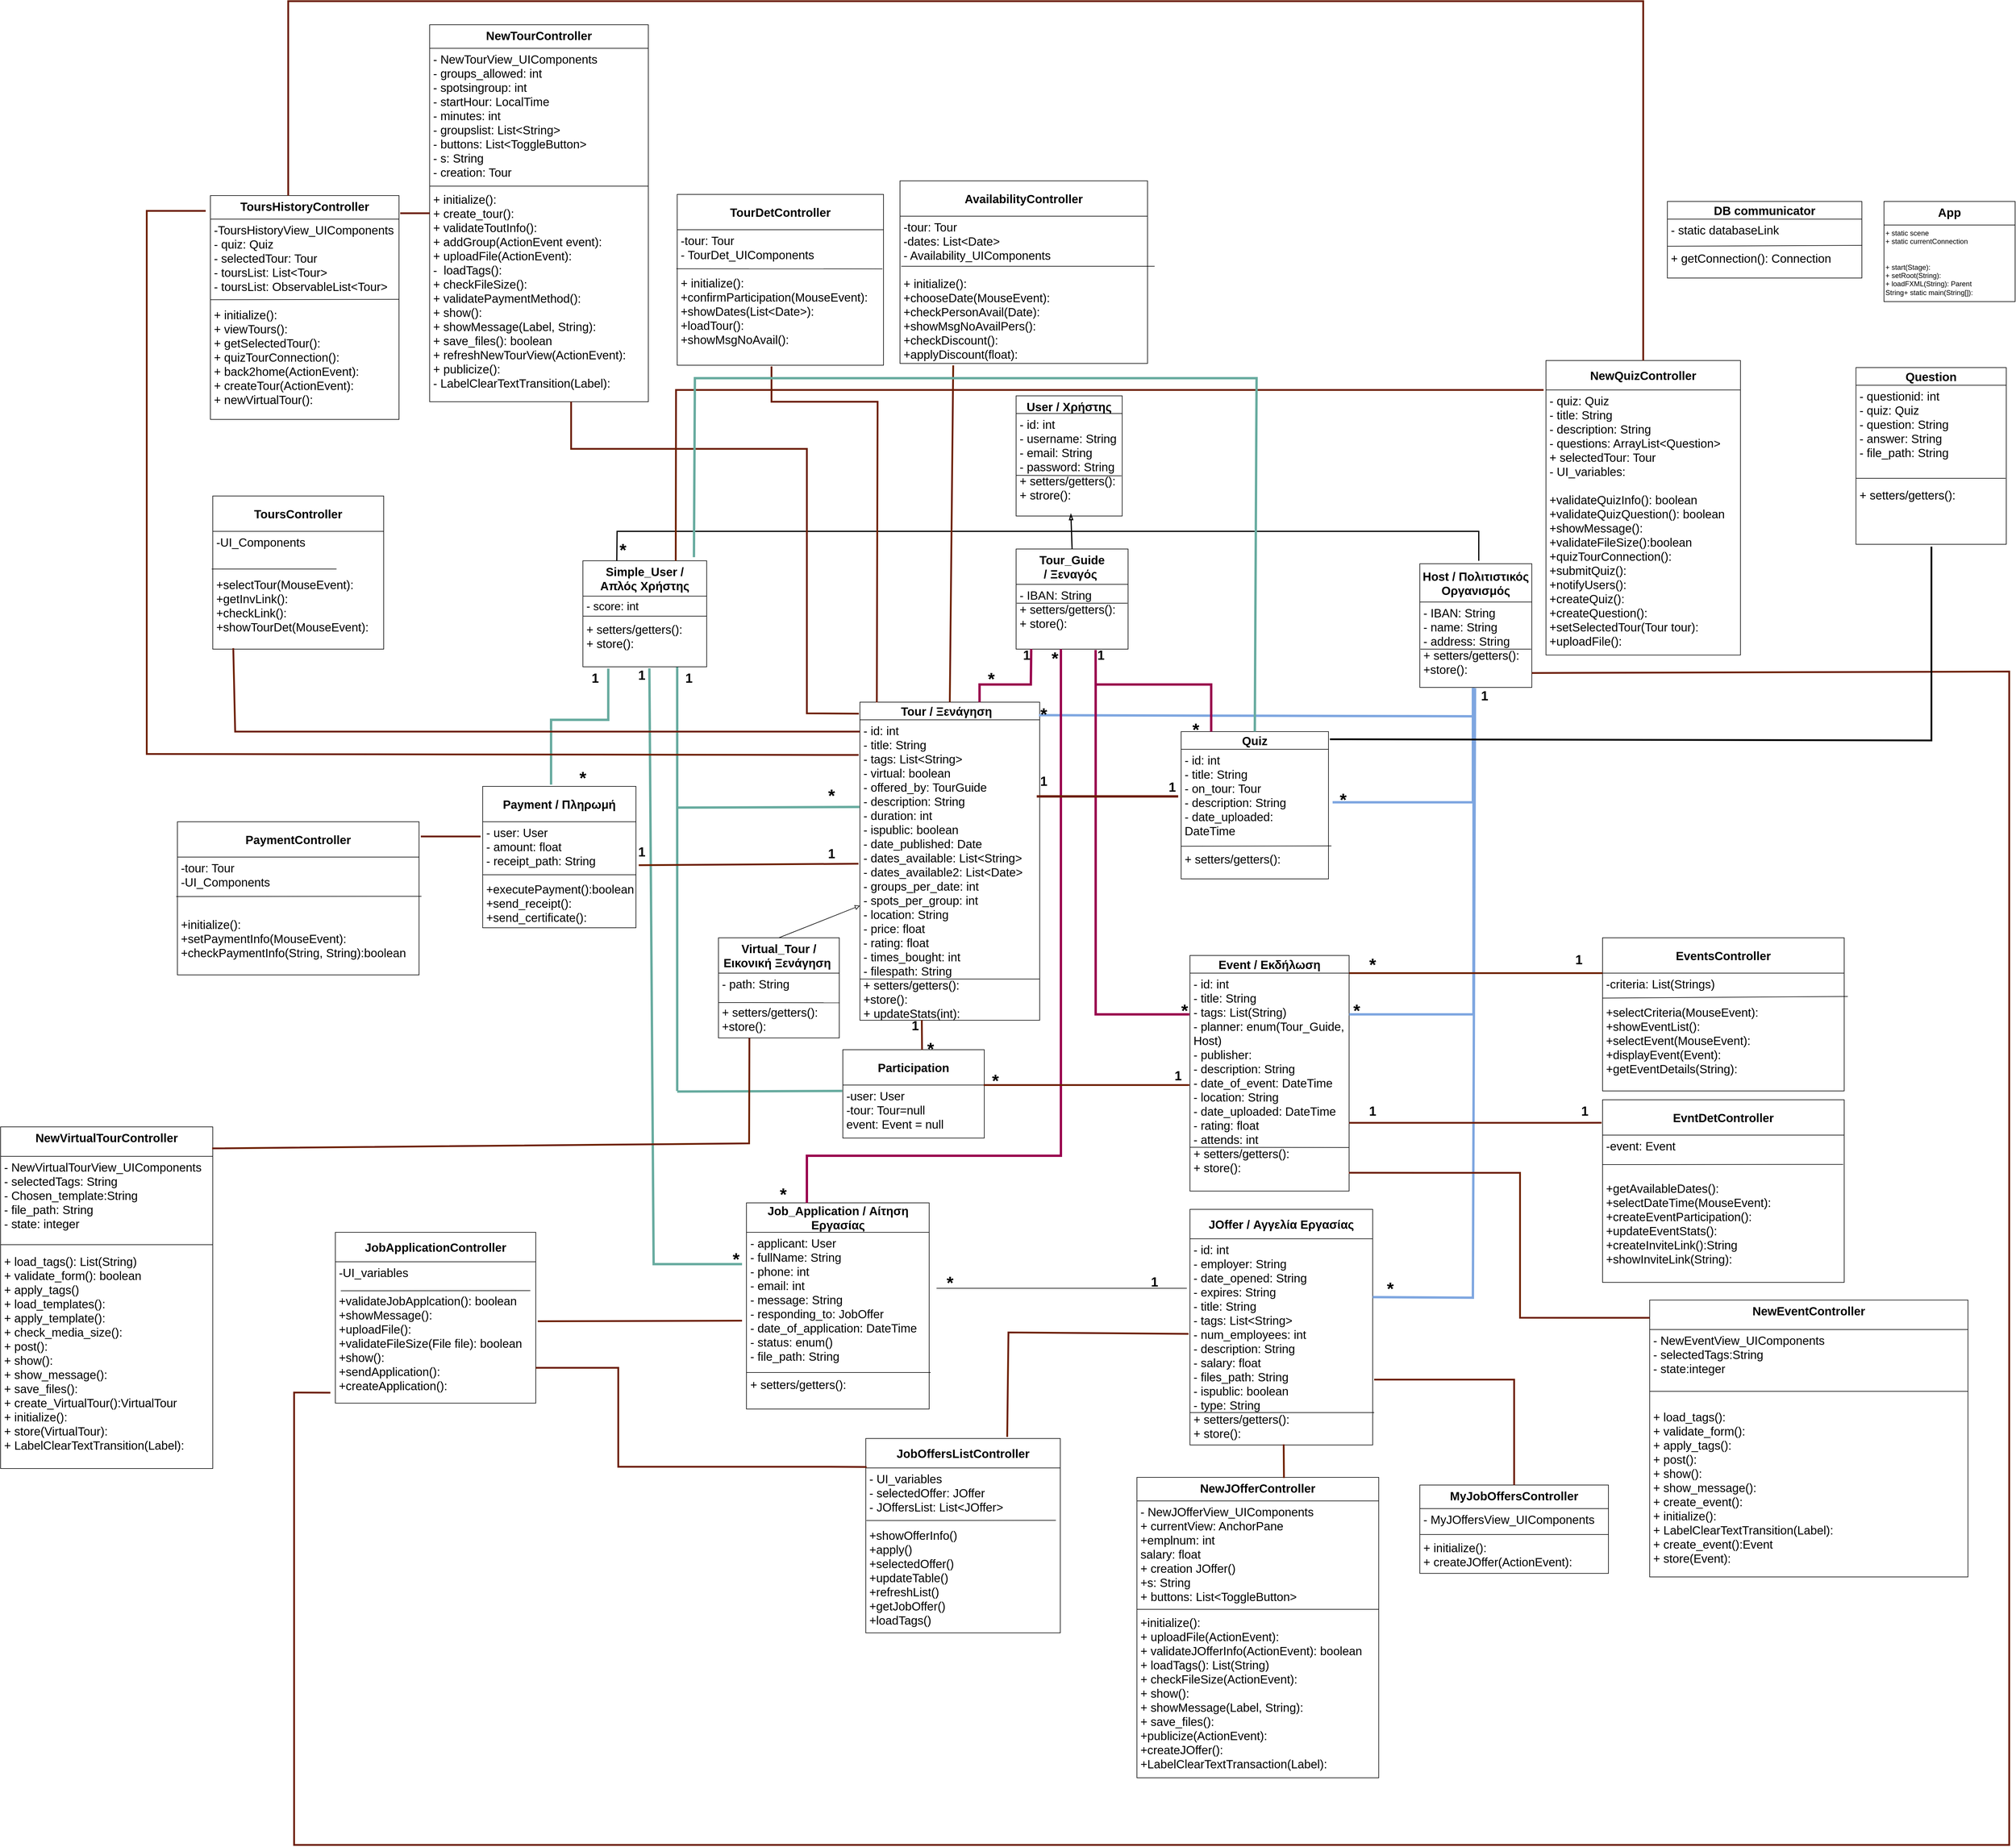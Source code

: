 <mxfile version="21.3.8" type="device">
  <diagram id="s196ARZJ-_k33_co6Wys" name="Page-2">
    <mxGraphModel dx="4478" dy="3806" grid="1" gridSize="10" guides="1" tooltips="1" connect="1" arrows="1" fold="1" page="1" pageScale="1" pageWidth="850" pageHeight="1100" math="0" shadow="0">
      <root>
        <mxCell id="0" />
        <mxCell id="1" parent="0" />
        <mxCell id="FWezGZdEDfM2BR9GVsjL-1" value="&lt;b&gt;TourDetController&lt;br&gt;&lt;/b&gt;" style="swimlane;fontStyle=0;childLayout=stackLayout;horizontal=1;startSize=60;horizontalStack=0;resizeParent=1;resizeParentMax=0;resizeLast=0;collapsible=1;marginBottom=0;whiteSpace=wrap;html=1;verticalAlign=middle;fontSize=20;" parent="1" vertex="1">
          <mxGeometry x="180" y="-1152" width="350" height="290" as="geometry" />
        </mxCell>
        <mxCell id="FWezGZdEDfM2BR9GVsjL-2" value="&lt;div&gt;-tour: Tour&lt;/div&gt;&lt;div&gt;- TourDet_UIComponents&lt;/div&gt;&lt;div&gt;&lt;br&gt;&lt;/div&gt;&lt;div&gt;+ initialize():&lt;/div&gt;&lt;div&gt;+confirmParticipation(MouseEvent): &lt;br&gt;&lt;/div&gt;&lt;div&gt;+showDates(List&amp;lt;Date&amp;gt;): &lt;br&gt;&lt;/div&gt;&lt;div&gt;+loadTour():&lt;br&gt;&lt;/div&gt;&lt;div&gt;+showMsgNoAvail():&lt;/div&gt;&lt;div&gt;&lt;br&gt;&lt;/div&gt;" style="text;strokeColor=none;fillColor=none;align=left;verticalAlign=top;spacingLeft=4;spacingRight=4;overflow=hidden;points=[[0,0.5],[1,0.5]];portConstraint=eastwest;rotatable=0;whiteSpace=wrap;html=1;fontSize=20;" parent="FWezGZdEDfM2BR9GVsjL-1" vertex="1">
          <mxGeometry y="60" width="350" height="230" as="geometry" />
        </mxCell>
        <mxCell id="FWezGZdEDfM2BR9GVsjL-3" value="" style="endArrow=none;html=1;rounded=0;exitX=-0.004;exitY=0.288;exitDx=0;exitDy=0;exitPerimeter=0;entryX=0.995;entryY=0.289;entryDx=0;entryDy=0;entryPerimeter=0;" parent="FWezGZdEDfM2BR9GVsjL-1" source="FWezGZdEDfM2BR9GVsjL-2" target="FWezGZdEDfM2BR9GVsjL-2" edge="1">
          <mxGeometry width="50" height="50" relative="1" as="geometry">
            <mxPoint x="160" y="205" as="sourcePoint" />
            <mxPoint x="210" y="128" as="targetPoint" />
          </mxGeometry>
        </mxCell>
        <mxCell id="FWezGZdEDfM2BR9GVsjL-4" value="" style="endArrow=none;html=1;rounded=0;strokeColor=#67AB9F;strokeWidth=4;" parent="1" edge="1">
          <mxGeometry width="50" height="50" relative="1" as="geometry">
            <mxPoint x="180" y="370" as="sourcePoint" />
            <mxPoint x="180" y="-350" as="targetPoint" />
          </mxGeometry>
        </mxCell>
        <mxCell id="FWezGZdEDfM2BR9GVsjL-5" value="User / Χρήστης" style="swimlane;fontStyle=1;align=center;verticalAlign=top;childLayout=stackLayout;horizontal=1;startSize=30;horizontalStack=0;resizeParent=1;resizeLast=0;collapsible=1;marginBottom=0;rounded=0;shadow=0;strokeWidth=1;fontSize=20;" parent="1" vertex="1">
          <mxGeometry x="755" y="-810" width="180" height="204" as="geometry">
            <mxRectangle x="230" y="140" width="160" height="26" as="alternateBounds" />
          </mxGeometry>
        </mxCell>
        <mxCell id="FWezGZdEDfM2BR9GVsjL-6" value="- id: int&#xa;- username: String&#xa;- email: String&#xa;- password: String&#xa;+ setters/getters():&#xa;+ strore():" style="text;align=left;verticalAlign=top;spacingLeft=4;spacingRight=4;overflow=hidden;rotatable=0;points=[[0,0.5],[1,0.5]];portConstraint=eastwest;fontSize=20;" parent="FWezGZdEDfM2BR9GVsjL-5" vertex="1">
          <mxGeometry y="30" width="180" height="170" as="geometry" />
        </mxCell>
        <mxCell id="FWezGZdEDfM2BR9GVsjL-7" value="&lt;b style=&quot;font-size: 20px;&quot;&gt;Tour_Guide /&amp;nbsp;&lt;/b&gt;&lt;b style=&quot;border-color: var(--border-color);&quot;&gt;Ξεναγός&amp;nbsp;&lt;/b&gt;" style="swimlane;fontStyle=0;childLayout=stackLayout;horizontal=1;startSize=60;horizontalStack=0;resizeParent=1;resizeParentMax=0;resizeLast=0;collapsible=1;marginBottom=0;whiteSpace=wrap;html=1;verticalAlign=middle;fontSize=20;" parent="1" vertex="1">
          <mxGeometry x="755" y="-550" width="190" height="170" as="geometry" />
        </mxCell>
        <mxCell id="FWezGZdEDfM2BR9GVsjL-8" value="- IBAN: String&lt;br&gt;+ setters/getters():&lt;br&gt;+ store():" style="text;strokeColor=none;fillColor=none;align=left;verticalAlign=top;spacingLeft=4;spacingRight=4;overflow=hidden;points=[[0,0.5],[1,0.5]];portConstraint=eastwest;rotatable=0;whiteSpace=wrap;html=1;fontSize=20;" parent="FWezGZdEDfM2BR9GVsjL-7" vertex="1">
          <mxGeometry y="60" width="190" height="110" as="geometry" />
        </mxCell>
        <mxCell id="FWezGZdEDfM2BR9GVsjL-9" value="&lt;b style=&quot;border-color: var(--border-color);&quot;&gt;Host /&amp;nbsp;&lt;/b&gt;&lt;b style=&quot;font-size: 20px;&quot;&gt;Πολιτιστικός Οργανισμός&lt;/b&gt;" style="swimlane;fontStyle=0;childLayout=stackLayout;horizontal=1;startSize=65;horizontalStack=0;resizeParent=1;resizeParentMax=0;resizeLast=0;collapsible=1;marginBottom=0;whiteSpace=wrap;html=1;verticalAlign=middle;fontSize=20;" parent="1" vertex="1">
          <mxGeometry x="1440" y="-525" width="190" height="210" as="geometry" />
        </mxCell>
        <mxCell id="FWezGZdEDfM2BR9GVsjL-10" value="- IBAN: String&lt;br&gt;- name: String&lt;br&gt;- address: String&lt;br&gt;+ setters/getters():&lt;br&gt;+store():" style="text;strokeColor=none;fillColor=none;align=left;verticalAlign=top;spacingLeft=4;spacingRight=4;overflow=hidden;points=[[0,0.5],[1,0.5]];portConstraint=eastwest;rotatable=0;whiteSpace=wrap;html=1;fontSize=20;" parent="FWezGZdEDfM2BR9GVsjL-9" vertex="1">
          <mxGeometry y="65" width="190" height="145" as="geometry" />
        </mxCell>
        <mxCell id="FWezGZdEDfM2BR9GVsjL-11" value="" style="endArrow=blockThin;html=1;rounded=0;exitX=0.5;exitY=0;exitDx=0;exitDy=0;endFill=0;endSize=6;strokeWidth=2;fontSize=20;" parent="1" source="FWezGZdEDfM2BR9GVsjL-7" target="FWezGZdEDfM2BR9GVsjL-6" edge="1">
          <mxGeometry width="50" height="50" relative="1" as="geometry">
            <mxPoint x="700" y="-430" as="sourcePoint" />
            <mxPoint x="750" y="-480" as="targetPoint" />
          </mxGeometry>
        </mxCell>
        <mxCell id="FWezGZdEDfM2BR9GVsjL-12" value="&lt;b style=&quot;border-color: var(--border-color);&quot;&gt;Payment /&amp;nbsp;&lt;/b&gt;&lt;b style=&quot;font-size: 20px;&quot;&gt;Πληρωμή&lt;/b&gt;" style="swimlane;fontStyle=0;childLayout=stackLayout;horizontal=1;startSize=60;horizontalStack=0;resizeParent=1;resizeParentMax=0;resizeLast=0;collapsible=1;marginBottom=0;whiteSpace=wrap;html=1;verticalAlign=middle;fontSize=20;" parent="1" vertex="1">
          <mxGeometry x="-150" y="-147" width="260" height="240" as="geometry" />
        </mxCell>
        <mxCell id="FWezGZdEDfM2BR9GVsjL-13" value="- user: User&lt;br style=&quot;font-size: 20px;&quot;&gt;- amount: float&lt;br style=&quot;font-size: 20px;&quot;&gt;&lt;div&gt;- receipt_path: String&lt;/div&gt;&lt;div&gt;&lt;br&gt;&lt;/div&gt;&lt;div&gt;+executePayment():boolean&lt;br&gt;&lt;/div&gt;+send_receipt():&lt;br style=&quot;border-color: var(--border-color);&quot;&gt;+send_certificate():" style="text;strokeColor=none;fillColor=none;align=left;verticalAlign=top;spacingLeft=4;spacingRight=4;overflow=hidden;points=[[0,0.5],[1,0.5]];portConstraint=eastwest;rotatable=0;whiteSpace=wrap;html=1;fontSize=20;" parent="FWezGZdEDfM2BR9GVsjL-12" vertex="1">
          <mxGeometry y="60" width="260" height="180" as="geometry" />
        </mxCell>
        <mxCell id="FWezGZdEDfM2BR9GVsjL-14" value="" style="endArrow=none;html=1;rounded=0;exitX=0;exitY=0.5;exitDx=0;exitDy=0;entryX=1;entryY=0.5;entryDx=0;entryDy=0;" parent="FWezGZdEDfM2BR9GVsjL-12" source="FWezGZdEDfM2BR9GVsjL-13" target="FWezGZdEDfM2BR9GVsjL-13" edge="1">
          <mxGeometry width="50" height="50" relative="1" as="geometry">
            <mxPoint x="2.274e-13" y="261.0" as="sourcePoint" />
            <mxPoint x="208" y="261.0" as="targetPoint" />
          </mxGeometry>
        </mxCell>
        <mxCell id="FWezGZdEDfM2BR9GVsjL-15" value="&lt;b style=&quot;border-color: var(--border-color);&quot;&gt;JOffer /&amp;nbsp;&lt;/b&gt;&lt;b style=&quot;font-size: 20px;&quot;&gt;Αγγελία Εργασίας&lt;/b&gt;" style="swimlane;fontStyle=0;childLayout=stackLayout;horizontal=1;startSize=50;horizontalStack=0;resizeParent=1;resizeParentMax=0;resizeLast=0;collapsible=1;marginBottom=0;whiteSpace=wrap;html=1;fontSize=20;" parent="1" vertex="1">
          <mxGeometry x="1050" y="571" width="310" height="400" as="geometry" />
        </mxCell>
        <mxCell id="FWezGZdEDfM2BR9GVsjL-16" value="- id: int&lt;br&gt;- employer: String&lt;br&gt;- date_opened: String&lt;br&gt;- expires: String&lt;br&gt;- title: String&lt;br&gt;- tags: List&amp;lt;String&amp;gt;&lt;br&gt;- num_employees: int&lt;br&gt;- description: String&lt;br&gt;- salary: float&lt;br&gt;- files_path: String&lt;br&gt;- ispublic: boolean&lt;br&gt;- type: String&lt;br&gt;+ setters/getters():&lt;br&gt;+ store():" style="text;strokeColor=none;fillColor=none;align=left;verticalAlign=top;spacingLeft=4;spacingRight=4;overflow=hidden;points=[[0,0.5],[1,0.5]];portConstraint=eastwest;rotatable=0;whiteSpace=wrap;html=1;fontSize=20;" parent="FWezGZdEDfM2BR9GVsjL-15" vertex="1">
          <mxGeometry y="50" width="310" height="350" as="geometry" />
        </mxCell>
        <mxCell id="FWezGZdEDfM2BR9GVsjL-17" value="" style="endArrow=none;html=1;rounded=0;entryX=0.997;entryY=0.683;entryDx=0;entryDy=0;entryPerimeter=0;" parent="FWezGZdEDfM2BR9GVsjL-15" edge="1">
          <mxGeometry width="50" height="50" relative="1" as="geometry">
            <mxPoint y="345" as="sourcePoint" />
            <mxPoint x="312.502" y="345" as="targetPoint" />
          </mxGeometry>
        </mxCell>
        <mxCell id="FWezGZdEDfM2BR9GVsjL-18" value="&lt;b style=&quot;border-color: var(--border-color);&quot;&gt;Job_Application /&amp;nbsp;&lt;/b&gt;&lt;b style=&quot;font-size: 20px;&quot;&gt;Αίτηση Εργασίας&lt;/b&gt;" style="swimlane;fontStyle=0;childLayout=stackLayout;horizontal=1;startSize=50;horizontalStack=0;resizeParent=1;resizeParentMax=0;resizeLast=0;collapsible=1;marginBottom=0;whiteSpace=wrap;html=1;fontSize=20;" parent="1" vertex="1">
          <mxGeometry x="297.5" y="560" width="310" height="350" as="geometry" />
        </mxCell>
        <mxCell id="FWezGZdEDfM2BR9GVsjL-19" value="- applicant: User&lt;br&gt;- fullName: String&lt;br&gt;- phone: int&lt;br&gt;- email: int&lt;br&gt;- message: String&lt;br&gt;- responding_to: JobOffer&lt;br&gt;- date_of_application: DateTime&lt;br&gt;- status: enum()&lt;br&gt;- file_path: String&lt;br&gt;&lt;br&gt;+ setters/getters():" style="text;strokeColor=none;fillColor=none;align=left;verticalAlign=top;spacingLeft=4;spacingRight=4;overflow=hidden;points=[[0,0.5],[1,0.5]];portConstraint=eastwest;rotatable=0;whiteSpace=wrap;html=1;fontSize=20;" parent="FWezGZdEDfM2BR9GVsjL-18" vertex="1">
          <mxGeometry y="50" width="310" height="300" as="geometry" />
        </mxCell>
        <mxCell id="FWezGZdEDfM2BR9GVsjL-20" value="" style="endArrow=none;html=1;rounded=0;exitX=-0.008;exitY=0.4;exitDx=0;exitDy=0;exitPerimeter=0;" parent="FWezGZdEDfM2BR9GVsjL-18" edge="1">
          <mxGeometry width="50" height="50" relative="1" as="geometry">
            <mxPoint y="288" as="sourcePoint" />
            <mxPoint x="312.5" y="288" as="targetPoint" />
          </mxGeometry>
        </mxCell>
        <mxCell id="FWezGZdEDfM2BR9GVsjL-21" value="&lt;b style=&quot;font-size: 20px;&quot;&gt;Tour /&amp;nbsp;&lt;/b&gt;&lt;b style=&quot;border-color: var(--border-color);&quot;&gt;Ξενάγηση&amp;nbsp;&lt;/b&gt;&lt;b style=&quot;font-size: 20px;&quot;&gt;&amp;nbsp;&lt;/b&gt;" style="swimlane;fontStyle=0;childLayout=stackLayout;horizontal=1;startSize=30;horizontalStack=0;resizeParent=1;resizeParentMax=0;resizeLast=0;collapsible=1;marginBottom=0;whiteSpace=wrap;html=1;fontSize=20;" parent="1" vertex="1">
          <mxGeometry x="490" y="-290" width="305" height="540" as="geometry" />
        </mxCell>
        <mxCell id="FWezGZdEDfM2BR9GVsjL-22" value="- id: int&amp;nbsp;&lt;br style=&quot;font-size: 20px;&quot;&gt;- title: String&lt;br style=&quot;font-size: 20px;&quot;&gt;- tags: List&amp;lt;String&amp;gt;&lt;br style=&quot;font-size: 20px;&quot;&gt;- virtual: boolean&lt;br style=&quot;font-size: 20px;&quot;&gt;- offered_by: TourGuide&lt;br style=&quot;font-size: 20px;&quot;&gt;- description: String&lt;br style=&quot;font-size: 20px;&quot;&gt;- duration: int&lt;br style=&quot;font-size: 20px;&quot;&gt;- ispublic: boolean&lt;br style=&quot;font-size: 20px;&quot;&gt;- date_published: Date&lt;br style=&quot;font-size: 20px;&quot;&gt;- dates_available: List&amp;lt;String&amp;gt;&lt;br&gt;- dates_available2: List&amp;lt;Date&amp;gt;&lt;br&gt;- groups_per_date: int&lt;br style=&quot;font-size: 20px;&quot;&gt;- spots_per_group: int&lt;br&gt;- location: String&lt;br&gt;- price: float&lt;br style=&quot;font-size: 20px;&quot;&gt;- rating: float&lt;br style=&quot;font-size: 20px;&quot;&gt;- times_bought: int&lt;br&gt;- filespath: String&lt;br&gt;+ setters/getters():&lt;br&gt;+store():&lt;br&gt;+ updateStats(int):" style="text;strokeColor=none;fillColor=none;align=left;verticalAlign=top;spacingLeft=4;spacingRight=4;overflow=hidden;points=[[0,0.5],[1,0.5]];portConstraint=eastwest;rotatable=0;whiteSpace=wrap;html=1;fontSize=20;" parent="FWezGZdEDfM2BR9GVsjL-21" vertex="1">
          <mxGeometry y="30" width="305" height="510" as="geometry" />
        </mxCell>
        <mxCell id="FWezGZdEDfM2BR9GVsjL-23" value="" style="endArrow=none;html=1;rounded=0;exitX=0;exitY=0.5;exitDx=0;exitDy=0;" parent="FWezGZdEDfM2BR9GVsjL-21" edge="1">
          <mxGeometry width="50" height="50" relative="1" as="geometry">
            <mxPoint x="-0.25" y="470.0" as="sourcePoint" />
            <mxPoint x="305.25" y="470" as="targetPoint" />
          </mxGeometry>
        </mxCell>
        <mxCell id="FWezGZdEDfM2BR9GVsjL-24" value="&lt;b style=&quot;border-color: var(--border-color);&quot;&gt;Virtual_Tour /&lt;/b&gt;&lt;b style=&quot;font-size: 20px;&quot;&gt;Εικονική Ξενάγηση&amp;nbsp;&lt;/b&gt;" style="swimlane;fontStyle=0;childLayout=stackLayout;horizontal=1;startSize=60;horizontalStack=0;resizeParent=1;resizeParentMax=0;resizeLast=0;collapsible=1;marginBottom=0;whiteSpace=wrap;html=1;fontSize=20;" parent="1" vertex="1">
          <mxGeometry x="250" y="110" width="205" height="170" as="geometry" />
        </mxCell>
        <mxCell id="FWezGZdEDfM2BR9GVsjL-25" value="- path: String&lt;br&gt;&lt;br&gt;+ setters/getters():&lt;br&gt;+store():" style="text;strokeColor=none;fillColor=none;align=left;verticalAlign=top;spacingLeft=4;spacingRight=4;overflow=hidden;points=[[0,0.5],[1,0.5]];portConstraint=eastwest;rotatable=0;whiteSpace=wrap;html=1;fontSize=20;" parent="FWezGZdEDfM2BR9GVsjL-24" vertex="1">
          <mxGeometry y="60" width="205" height="110" as="geometry" />
        </mxCell>
        <mxCell id="FWezGZdEDfM2BR9GVsjL-26" value="&lt;b style=&quot;border-color: var(--border-color);&quot;&gt;Event /&amp;nbsp;&lt;/b&gt;&lt;b style=&quot;font-size: 20px;&quot;&gt;Εκδήλωση&lt;/b&gt;" style="swimlane;fontStyle=0;childLayout=stackLayout;horizontal=1;startSize=30;horizontalStack=0;resizeParent=1;resizeParentMax=0;resizeLast=0;collapsible=1;marginBottom=0;whiteSpace=wrap;html=1;fontSize=20;" parent="1" vertex="1">
          <mxGeometry x="1050" y="140" width="270" height="400" as="geometry" />
        </mxCell>
        <mxCell id="FWezGZdEDfM2BR9GVsjL-27" value="- id: int&amp;nbsp;&lt;br style=&quot;font-size: 20px;&quot;&gt;- title: String&lt;br style=&quot;font-size: 20px;&quot;&gt;- tags: List(String)&lt;br style=&quot;font-size: 20px;&quot;&gt;- planner: enum(Tour_Guide, Host)&lt;br style=&quot;font-size: 20px;&quot;&gt;- publisher:&amp;nbsp;&lt;br style=&quot;font-size: 20px;&quot;&gt;- description: String&lt;br style=&quot;font-size: 20px;&quot;&gt;- date_of_event: DateTime&lt;br&gt;- location: String&lt;br style=&quot;font-size: 20px;&quot;&gt;- date_uploaded: DateTime&lt;br style=&quot;font-size: 20px;&quot;&gt;- rating: float&amp;nbsp;&lt;br&gt;- attends: int&lt;br&gt;+ setters/getters():&lt;br&gt;+ store():" style="text;strokeColor=none;fillColor=none;align=left;verticalAlign=top;spacingLeft=4;spacingRight=4;overflow=hidden;points=[[0,0.5],[1,0.5]];portConstraint=eastwest;rotatable=0;whiteSpace=wrap;html=1;fontSize=20;" parent="FWezGZdEDfM2BR9GVsjL-26" vertex="1">
          <mxGeometry y="30" width="270" height="370" as="geometry" />
        </mxCell>
        <mxCell id="FWezGZdEDfM2BR9GVsjL-28" value="" style="endArrow=none;html=1;rounded=0;exitX=-0.001;exitY=0.706;exitDx=0;exitDy=0;exitPerimeter=0;" parent="FWezGZdEDfM2BR9GVsjL-26" edge="1">
          <mxGeometry width="50" height="50" relative="1" as="geometry">
            <mxPoint x="0.005" y="325.62" as="sourcePoint" />
            <mxPoint x="270" y="326" as="targetPoint" />
          </mxGeometry>
        </mxCell>
        <mxCell id="FWezGZdEDfM2BR9GVsjL-29" value="&lt;b style=&quot;font-size: 20px;&quot;&gt;Quiz&lt;/b&gt;" style="swimlane;fontStyle=0;childLayout=stackLayout;horizontal=1;startSize=30;horizontalStack=0;resizeParent=1;resizeParentMax=0;resizeLast=0;collapsible=1;marginBottom=0;whiteSpace=wrap;html=1;fontSize=20;" parent="1" vertex="1">
          <mxGeometry x="1035" y="-240" width="250" height="250" as="geometry" />
        </mxCell>
        <mxCell id="FWezGZdEDfM2BR9GVsjL-30" value="- id: int&amp;nbsp;&lt;br style=&quot;font-size: 20px;&quot;&gt;- title: String&lt;br style=&quot;font-size: 20px;&quot;&gt;- on_tour: Tour&lt;br style=&quot;font-size: 20px;&quot;&gt;- description: String&lt;br style=&quot;font-size: 20px;&quot;&gt;- date_uploaded: DateTime&lt;br&gt;&lt;br&gt;+ setters/getters():" style="text;strokeColor=none;fillColor=none;align=left;verticalAlign=top;spacingLeft=4;spacingRight=4;overflow=hidden;points=[[0,0.5],[1,0.5]];portConstraint=eastwest;rotatable=0;whiteSpace=wrap;html=1;fontSize=20;" parent="FWezGZdEDfM2BR9GVsjL-29" vertex="1">
          <mxGeometry y="30" width="250" height="220" as="geometry" />
        </mxCell>
        <mxCell id="FWezGZdEDfM2BR9GVsjL-31" value="" style="endArrow=none;html=1;rounded=0;strokeColor=#67AB9F;strokeWidth=4;entryX=0.174;entryY=1.024;entryDx=0;entryDy=0;entryPerimeter=0;fontSize=20;" parent="1" edge="1">
          <mxGeometry width="50" height="50" relative="1" as="geometry">
            <mxPoint x="-34" y="-150" as="sourcePoint" />
            <mxPoint x="63.06" y="-346.88" as="targetPoint" />
            <Array as="points">
              <mxPoint x="-34" y="-260" />
              <mxPoint x="63" y="-260" />
            </Array>
          </mxGeometry>
        </mxCell>
        <mxCell id="FWezGZdEDfM2BR9GVsjL-32" value="" style="endArrow=none;html=1;rounded=0;startArrow=none;startFill=0;strokeWidth=4;strokeColor=#99004D;fontSize=20;entryX=0.135;entryY=0.999;entryDx=0;entryDy=0;entryPerimeter=0;" parent="1" target="FWezGZdEDfM2BR9GVsjL-8" edge="1">
          <mxGeometry width="50" height="50" relative="1" as="geometry">
            <mxPoint x="693" y="-290" as="sourcePoint" />
            <mxPoint x="740" y="-280" as="targetPoint" />
            <Array as="points">
              <mxPoint x="693" y="-320" />
              <mxPoint x="780" y="-320" />
            </Array>
          </mxGeometry>
        </mxCell>
        <mxCell id="FWezGZdEDfM2BR9GVsjL-33" value="" style="endArrow=none;html=1;rounded=0;startArrow=block;startFill=0;entryX=0.5;entryY=0;entryDx=0;entryDy=0;fontSize=20;" parent="1" source="FWezGZdEDfM2BR9GVsjL-22" target="FWezGZdEDfM2BR9GVsjL-24" edge="1">
          <mxGeometry width="50" height="50" relative="1" as="geometry">
            <mxPoint x="482.415" y="9.2" as="sourcePoint" />
            <mxPoint x="670" y="70" as="targetPoint" />
          </mxGeometry>
        </mxCell>
        <mxCell id="FWezGZdEDfM2BR9GVsjL-34" value="" style="endArrow=none;html=1;rounded=0;entryX=0.479;entryY=1.005;entryDx=0;entryDy=0;entryPerimeter=0;strokeColor=#7EA6E0;strokeWidth=4;fontSize=20;exitX=0.996;exitY=0.041;exitDx=0;exitDy=0;exitPerimeter=0;" parent="1" source="FWezGZdEDfM2BR9GVsjL-21" target="FWezGZdEDfM2BR9GVsjL-10" edge="1">
          <mxGeometry width="50" height="50" relative="1" as="geometry">
            <mxPoint x="868.94" y="-288.86" as="sourcePoint" />
            <mxPoint x="950" y="-320" as="targetPoint" />
            <Array as="points">
              <mxPoint x="1531" y="-266" />
            </Array>
          </mxGeometry>
        </mxCell>
        <mxCell id="FWezGZdEDfM2BR9GVsjL-35" value="" style="endArrow=none;html=1;rounded=0;strokeWidth=4;strokeColor=#99004D;fontSize=20;entryX=0.71;entryY=1.012;entryDx=0;entryDy=0;entryPerimeter=0;" parent="1" target="FWezGZdEDfM2BR9GVsjL-8" edge="1">
          <mxGeometry width="50" height="50" relative="1" as="geometry">
            <mxPoint x="1086" y="-240" as="sourcePoint" />
            <mxPoint x="880" y="-380" as="targetPoint" />
            <Array as="points">
              <mxPoint x="1086" y="-320" />
              <mxPoint x="890" y="-320" />
            </Array>
          </mxGeometry>
        </mxCell>
        <mxCell id="FWezGZdEDfM2BR9GVsjL-36" value="" style="endArrow=none;html=1;rounded=0;strokeColor=#7EA6E0;strokeWidth=4;fontSize=20;" parent="1" edge="1">
          <mxGeometry width="50" height="50" relative="1" as="geometry">
            <mxPoint x="1292" y="-120" as="sourcePoint" />
            <mxPoint x="1530" y="-314" as="targetPoint" />
            <Array as="points">
              <mxPoint x="1530" y="-120" />
              <mxPoint x="1530" y="-260" />
            </Array>
          </mxGeometry>
        </mxCell>
        <mxCell id="FWezGZdEDfM2BR9GVsjL-37" value="" style="endArrow=none;html=1;rounded=0;entryX=0.48;entryY=1.043;entryDx=0;entryDy=0;entryPerimeter=0;strokeColor=#7EA6E0;strokeWidth=4;fontSize=20;" parent="1" target="FWezGZdEDfM2BR9GVsjL-10" edge="1">
          <mxGeometry width="50" height="50" relative="1" as="geometry">
            <mxPoint x="1320" y="240" as="sourcePoint" />
            <mxPoint x="1150" y="-230" as="targetPoint" />
            <Array as="points">
              <mxPoint x="1531" y="240" />
            </Array>
          </mxGeometry>
        </mxCell>
        <mxCell id="FWezGZdEDfM2BR9GVsjL-38" value="" style="endArrow=none;html=1;rounded=0;entryX=0.493;entryY=1.009;entryDx=0;entryDy=0;entryPerimeter=0;strokeWidth=4;strokeColor=#7EA6E0;fontSize=20;" parent="1" target="FWezGZdEDfM2BR9GVsjL-10" edge="1">
          <mxGeometry width="50" height="50" relative="1" as="geometry">
            <mxPoint x="1360" y="720" as="sourcePoint" />
            <mxPoint x="1150" y="20" as="targetPoint" />
            <Array as="points">
              <mxPoint x="1530" y="721" />
            </Array>
          </mxGeometry>
        </mxCell>
        <mxCell id="FWezGZdEDfM2BR9GVsjL-39" value="" style="endArrow=none;html=1;rounded=0;entryX=0.537;entryY=1.03;entryDx=0;entryDy=0;entryPerimeter=0;strokeWidth=4;strokeColor=#67AB9F;fontSize=20;" parent="1" target="FWezGZdEDfM2BR9GVsjL-76" edge="1">
          <mxGeometry width="50" height="50" relative="1" as="geometry">
            <mxPoint x="290" y="664" as="sourcePoint" />
            <mxPoint x="99.92" y="-348.05" as="targetPoint" />
            <Array as="points">
              <mxPoint x="140" y="664" />
            </Array>
          </mxGeometry>
        </mxCell>
        <mxCell id="FWezGZdEDfM2BR9GVsjL-40" value="" style="endArrow=none;html=1;rounded=0;strokeWidth=4;strokeColor=#67AB9F;fontSize=20;entryX=-0.003;entryY=0.29;entryDx=0;entryDy=0;entryPerimeter=0;" parent="1" target="FWezGZdEDfM2BR9GVsjL-22" edge="1">
          <mxGeometry width="50" height="50" relative="1" as="geometry">
            <mxPoint x="180" y="-111" as="sourcePoint" />
            <mxPoint x="490" y="-110" as="targetPoint" />
          </mxGeometry>
        </mxCell>
        <mxCell id="FWezGZdEDfM2BR9GVsjL-41" value="" style="endArrow=none;html=1;rounded=0;strokeColor=#67AB9F;strokeWidth=4;fontSize=20;" parent="1" edge="1">
          <mxGeometry width="50" height="50" relative="1" as="geometry">
            <mxPoint x="180" y="371" as="sourcePoint" />
            <mxPoint x="460" y="370" as="targetPoint" />
            <Array as="points" />
          </mxGeometry>
        </mxCell>
        <mxCell id="FWezGZdEDfM2BR9GVsjL-42" value="" style="endArrow=none;html=1;rounded=0;strokeColor=#99004D;strokeWidth=4;fontSize=20;" parent="1" edge="1">
          <mxGeometry width="50" height="50" relative="1" as="geometry">
            <mxPoint x="1049" y="240" as="sourcePoint" />
            <mxPoint x="890" y="-320" as="targetPoint" />
            <Array as="points">
              <mxPoint x="890" y="240" />
            </Array>
          </mxGeometry>
        </mxCell>
        <mxCell id="FWezGZdEDfM2BR9GVsjL-43" value="" style="endArrow=none;html=1;rounded=0;strokeColor=#99004D;strokeWidth=4;fontSize=20;" parent="1" edge="1">
          <mxGeometry width="50" height="50" relative="1" as="geometry">
            <mxPoint x="400" y="560" as="sourcePoint" />
            <mxPoint x="831" y="-380" as="targetPoint" />
            <Array as="points">
              <mxPoint x="400" y="480" />
              <mxPoint x="831" y="480" />
            </Array>
          </mxGeometry>
        </mxCell>
        <mxCell id="FWezGZdEDfM2BR9GVsjL-44" value="" style="endArrow=none;html=1;rounded=0;endFill=0;fontSize=20;strokeWidth=4;startArrow=none;startFill=0;strokeColor=#6D1F00;" parent="1" edge="1">
          <mxGeometry width="50" height="50" relative="1" as="geometry">
            <mxPoint x="1030" y="-130" as="sourcePoint" />
            <mxPoint x="790" y="-130" as="targetPoint" />
          </mxGeometry>
        </mxCell>
        <mxCell id="FWezGZdEDfM2BR9GVsjL-45" value="" style="endArrow=none;html=1;rounded=0;entryX=-0.008;entryY=0.479;entryDx=0;entryDy=0;strokeColor=#6D1F00;fillColor=#a0522d;strokeWidth=3;exitX=1.018;exitY=0.41;exitDx=0;exitDy=0;exitPerimeter=0;entryPerimeter=0;" parent="1" source="FWezGZdEDfM2BR9GVsjL-13" target="FWezGZdEDfM2BR9GVsjL-22" edge="1">
          <mxGeometry width="50" height="50" relative="1" as="geometry">
            <mxPoint x="80" y="-10" as="sourcePoint" />
            <mxPoint x="490.0" y="-10" as="targetPoint" />
          </mxGeometry>
        </mxCell>
        <mxCell id="FWezGZdEDfM2BR9GVsjL-46" value="*" style="text;html=1;strokeColor=none;fillColor=none;align=center;verticalAlign=middle;whiteSpace=wrap;rounded=0;fontSize=30;fontStyle=1" parent="1" vertex="1">
          <mxGeometry x="58" y="-564" width="60" height="30" as="geometry" />
        </mxCell>
        <mxCell id="FWezGZdEDfM2BR9GVsjL-47" value="1" style="text;html=1;strokeColor=none;fillColor=none;align=center;verticalAlign=middle;whiteSpace=wrap;rounded=0;fontSize=22;fontStyle=1" parent="1" vertex="1">
          <mxGeometry x="869" y="-384" width="60" height="30" as="geometry" />
        </mxCell>
        <mxCell id="FWezGZdEDfM2BR9GVsjL-48" value="*" style="text;html=1;strokeColor=none;fillColor=none;align=center;verticalAlign=middle;whiteSpace=wrap;rounded=0;fontSize=30;fontStyle=1" parent="1" vertex="1">
          <mxGeometry x="683" y="-345" width="60" height="30" as="geometry" />
        </mxCell>
        <mxCell id="FWezGZdEDfM2BR9GVsjL-49" value="*" style="text;html=1;strokeColor=none;fillColor=none;align=center;verticalAlign=middle;whiteSpace=wrap;rounded=0;fontSize=30;fontStyle=1" parent="1" vertex="1">
          <mxGeometry x="1030" y="-259" width="60" height="30" as="geometry" />
        </mxCell>
        <mxCell id="FWezGZdEDfM2BR9GVsjL-50" value="1" style="text;html=1;strokeColor=none;fillColor=none;align=center;verticalAlign=middle;whiteSpace=wrap;rounded=0;fontSize=22;fontStyle=1" parent="1" vertex="1">
          <mxGeometry x="772" y="-170" width="60" height="30" as="geometry" />
        </mxCell>
        <mxCell id="FWezGZdEDfM2BR9GVsjL-51" value="1" style="text;html=1;strokeColor=none;fillColor=none;align=center;verticalAlign=middle;whiteSpace=wrap;rounded=0;fontSize=22;fontStyle=1" parent="1" vertex="1">
          <mxGeometry x="990" y="-160" width="60" height="30" as="geometry" />
        </mxCell>
        <mxCell id="FWezGZdEDfM2BR9GVsjL-52" value="*" style="text;html=1;strokeColor=none;fillColor=none;align=center;verticalAlign=middle;whiteSpace=wrap;rounded=0;fontSize=30;fontStyle=1" parent="1" vertex="1">
          <mxGeometry x="1011" y="218" width="60" height="30" as="geometry" />
        </mxCell>
        <mxCell id="FWezGZdEDfM2BR9GVsjL-53" value="*" style="text;html=1;strokeColor=none;fillColor=none;align=center;verticalAlign=middle;whiteSpace=wrap;rounded=0;fontSize=30;fontStyle=1" parent="1" vertex="1">
          <mxGeometry x="330" y="530" width="60" height="30" as="geometry" />
        </mxCell>
        <mxCell id="FWezGZdEDfM2BR9GVsjL-54" value="1" style="text;html=1;strokeColor=none;fillColor=none;align=center;verticalAlign=middle;whiteSpace=wrap;rounded=0;fontSize=22;fontStyle=1" parent="1" vertex="1">
          <mxGeometry x="743" y="-384" width="60" height="30" as="geometry" />
        </mxCell>
        <mxCell id="FWezGZdEDfM2BR9GVsjL-55" value="*" style="text;html=1;strokeColor=none;fillColor=none;align=center;verticalAlign=middle;whiteSpace=wrap;rounded=0;fontSize=30;fontStyle=1" parent="1" vertex="1">
          <mxGeometry x="791" y="-380" width="60" height="30" as="geometry" />
        </mxCell>
        <mxCell id="FWezGZdEDfM2BR9GVsjL-56" value="*" style="text;html=1;strokeColor=none;fillColor=none;align=center;verticalAlign=middle;whiteSpace=wrap;rounded=0;fontSize=30;fontStyle=1" parent="1" vertex="1">
          <mxGeometry x="250" y="640" width="60" height="30" as="geometry" />
        </mxCell>
        <mxCell id="FWezGZdEDfM2BR9GVsjL-57" value="*" style="text;html=1;strokeColor=none;fillColor=none;align=center;verticalAlign=middle;whiteSpace=wrap;rounded=0;fontSize=30;fontStyle=1" parent="1" vertex="1">
          <mxGeometry x="612.5" y="680" width="60" height="30" as="geometry" />
        </mxCell>
        <mxCell id="FWezGZdEDfM2BR9GVsjL-58" value="*" style="text;html=1;strokeColor=none;fillColor=none;align=center;verticalAlign=middle;whiteSpace=wrap;rounded=0;fontSize=30;fontStyle=1" parent="1" vertex="1">
          <mxGeometry x="1360" y="690" width="60" height="30" as="geometry" />
        </mxCell>
        <mxCell id="FWezGZdEDfM2BR9GVsjL-59" value="*" style="text;html=1;strokeColor=none;fillColor=none;align=center;verticalAlign=middle;whiteSpace=wrap;rounded=0;fontSize=30;fontStyle=1" parent="1" vertex="1">
          <mxGeometry x="1302.5" y="218" width="60" height="30" as="geometry" />
        </mxCell>
        <mxCell id="FWezGZdEDfM2BR9GVsjL-60" value="*" style="text;html=1;strokeColor=none;fillColor=none;align=center;verticalAlign=middle;whiteSpace=wrap;rounded=0;fontSize=30;fontStyle=1" parent="1" vertex="1">
          <mxGeometry x="1280" y="-140" width="60" height="30" as="geometry" />
        </mxCell>
        <mxCell id="FWezGZdEDfM2BR9GVsjL-62" value="1" style="text;html=1;strokeColor=none;fillColor=none;align=center;verticalAlign=middle;whiteSpace=wrap;rounded=0;fontSize=22;fontStyle=1" parent="1" vertex="1">
          <mxGeometry x="1520" y="-315" width="60" height="30" as="geometry" />
        </mxCell>
        <mxCell id="FWezGZdEDfM2BR9GVsjL-63" value="*" style="text;html=1;strokeColor=none;fillColor=none;align=center;verticalAlign=middle;whiteSpace=wrap;rounded=0;fontSize=30;fontStyle=1" parent="1" vertex="1">
          <mxGeometry x="412" y="-147" width="60" height="30" as="geometry" />
        </mxCell>
        <mxCell id="FWezGZdEDfM2BR9GVsjL-64" value="*" style="text;html=1;strokeColor=none;fillColor=none;align=center;verticalAlign=middle;whiteSpace=wrap;rounded=0;fontSize=30;fontStyle=1" parent="1" vertex="1">
          <mxGeometry x="-10" y="-177" width="60" height="30" as="geometry" />
        </mxCell>
        <mxCell id="FWezGZdEDfM2BR9GVsjL-65" value="1" style="text;html=1;strokeColor=none;fillColor=none;align=center;verticalAlign=middle;whiteSpace=wrap;rounded=0;fontSize=22;fontStyle=1" parent="1" vertex="1">
          <mxGeometry x="11" y="-345" width="60" height="30" as="geometry" />
        </mxCell>
        <mxCell id="FWezGZdEDfM2BR9GVsjL-66" value="1" style="text;html=1;strokeColor=none;fillColor=none;align=center;verticalAlign=middle;whiteSpace=wrap;rounded=0;fontSize=22;fontStyle=1" parent="1" vertex="1">
          <mxGeometry x="412" y="-47" width="60" height="30" as="geometry" />
        </mxCell>
        <mxCell id="FWezGZdEDfM2BR9GVsjL-67" value="1" style="text;html=1;strokeColor=none;fillColor=none;align=center;verticalAlign=middle;whiteSpace=wrap;rounded=0;fontSize=22;fontStyle=1" parent="1" vertex="1">
          <mxGeometry x="90" y="-50" width="60" height="30" as="geometry" />
        </mxCell>
        <mxCell id="FWezGZdEDfM2BR9GVsjL-68" value="1" style="text;html=1;strokeColor=none;fillColor=none;align=center;verticalAlign=middle;whiteSpace=wrap;rounded=0;fontSize=22;fontStyle=1" parent="1" vertex="1">
          <mxGeometry x="90" y="-350" width="60" height="30" as="geometry" />
        </mxCell>
        <mxCell id="FWezGZdEDfM2BR9GVsjL-69" value="1" style="text;html=1;strokeColor=none;fillColor=none;align=center;verticalAlign=middle;whiteSpace=wrap;rounded=0;fontSize=22;fontStyle=1" parent="1" vertex="1">
          <mxGeometry x="960" y="680" width="60" height="30" as="geometry" />
        </mxCell>
        <mxCell id="FWezGZdEDfM2BR9GVsjL-70" value="" style="endArrow=none;html=1;rounded=0;strokeWidth=2;" parent="1" edge="1">
          <mxGeometry width="50" height="50" relative="1" as="geometry">
            <mxPoint x="850" y="-580" as="sourcePoint" />
            <mxPoint x="1540" y="-530" as="targetPoint" />
            <Array as="points">
              <mxPoint x="1540" y="-580" />
            </Array>
          </mxGeometry>
        </mxCell>
        <mxCell id="FWezGZdEDfM2BR9GVsjL-71" value="" style="endArrow=none;html=1;rounded=0;exitX=0.25;exitY=0;exitDx=0;exitDy=0;strokeWidth=2;" parent="1" edge="1">
          <mxGeometry width="50" height="50" relative="1" as="geometry">
            <mxPoint x="77.5" y="-530" as="sourcePoint" />
            <mxPoint x="850" y="-580" as="targetPoint" />
            <Array as="points">
              <mxPoint x="78" y="-580" />
            </Array>
          </mxGeometry>
        </mxCell>
        <mxCell id="FWezGZdEDfM2BR9GVsjL-72" value="" style="endArrow=none;html=1;rounded=0;entryX=-0.017;entryY=0.24;entryDx=0;entryDy=0;entryPerimeter=0;" parent="1" target="FWezGZdEDfM2BR9GVsjL-16" edge="1">
          <mxGeometry width="50" height="50" relative="1" as="geometry">
            <mxPoint x="620" y="705" as="sourcePoint" />
            <mxPoint x="1040" y="710" as="targetPoint" />
          </mxGeometry>
        </mxCell>
        <mxCell id="FWezGZdEDfM2BR9GVsjL-73" value="&lt;b style=&quot;border-color: var(--border-color);&quot;&gt;&lt;font style=&quot;font-size: 20px;&quot;&gt;Simple_User / &lt;br&gt;Απλός Χρήστης&lt;/font&gt;&lt;/b&gt;" style="swimlane;fontStyle=1;align=center;verticalAlign=top;childLayout=stackLayout;horizontal=1;startSize=60;horizontalStack=0;resizeParent=1;resizeParentMax=0;resizeLast=0;collapsible=1;marginBottom=0;whiteSpace=wrap;html=1;" parent="1" vertex="1">
          <mxGeometry x="20" y="-530" width="210" height="180" as="geometry" />
        </mxCell>
        <mxCell id="FWezGZdEDfM2BR9GVsjL-74" value="&lt;font style=&quot;font-size: 19px;&quot;&gt;- score: int&lt;/font&gt;" style="text;strokeColor=none;fillColor=none;align=left;verticalAlign=top;spacingLeft=4;spacingRight=4;overflow=hidden;rotatable=0;points=[[0,0.5],[1,0.5]];portConstraint=eastwest;whiteSpace=wrap;html=1;" parent="FWezGZdEDfM2BR9GVsjL-73" vertex="1">
          <mxGeometry y="60" width="210" height="30" as="geometry" />
        </mxCell>
        <mxCell id="FWezGZdEDfM2BR9GVsjL-75" value="" style="line;strokeWidth=1;fillColor=none;align=left;verticalAlign=middle;spacingTop=-1;spacingLeft=3;spacingRight=3;rotatable=0;labelPosition=right;points=[];portConstraint=eastwest;strokeColor=inherit;" parent="FWezGZdEDfM2BR9GVsjL-73" vertex="1">
          <mxGeometry y="90" width="210" height="8" as="geometry" />
        </mxCell>
        <mxCell id="FWezGZdEDfM2BR9GVsjL-76" value="&lt;font style=&quot;font-size: 20px;&quot;&gt;+ setters/getters():&lt;br&gt;+ store():&lt;/font&gt;" style="text;strokeColor=none;fillColor=none;align=left;verticalAlign=top;spacingLeft=4;spacingRight=4;overflow=hidden;rotatable=0;points=[[0,0.5],[1,0.5]];portConstraint=eastwest;whiteSpace=wrap;html=1;" parent="FWezGZdEDfM2BR9GVsjL-73" vertex="1">
          <mxGeometry y="98" width="210" height="82" as="geometry" />
        </mxCell>
        <mxCell id="FWezGZdEDfM2BR9GVsjL-77" value="" style="endArrow=none;html=1;rounded=0;exitX=0;exitY=0.5;exitDx=0;exitDy=0;entryX=1.008;entryY=0.293;entryDx=0;entryDy=0;entryPerimeter=0;" parent="1" edge="1">
          <mxGeometry width="50" height="50" relative="1" as="geometry">
            <mxPoint x="249.5" y="220.0" as="sourcePoint" />
            <mxPoint x="455.64" y="220.23" as="targetPoint" />
          </mxGeometry>
        </mxCell>
        <mxCell id="FWezGZdEDfM2BR9GVsjL-78" value="" style="line;strokeWidth=1;fillColor=none;align=left;verticalAlign=middle;spacingTop=-1;spacingLeft=3;spacingRight=3;rotatable=0;labelPosition=right;points=[];portConstraint=eastwest;strokeColor=inherit;" parent="1" vertex="1">
          <mxGeometry x="756" y="-462" width="188" height="8" as="geometry" />
        </mxCell>
        <mxCell id="FWezGZdEDfM2BR9GVsjL-79" value="" style="line;strokeWidth=1;fillColor=none;align=left;verticalAlign=middle;spacingTop=-1;spacingLeft=3;spacingRight=3;rotatable=0;labelPosition=right;points=[];portConstraint=eastwest;strokeColor=inherit;" parent="1" vertex="1">
          <mxGeometry x="1441" y="-384" width="188" height="8" as="geometry" />
        </mxCell>
        <mxCell id="FWezGZdEDfM2BR9GVsjL-80" value="" style="endArrow=none;html=1;rounded=0;exitX=0.994;exitY=0.622;exitDx=0;exitDy=0;exitPerimeter=0;" parent="1" source="FWezGZdEDfM2BR9GVsjL-6" edge="1">
          <mxGeometry width="50" height="50" relative="1" as="geometry">
            <mxPoint x="927" y="-675" as="sourcePoint" />
            <mxPoint x="755" y="-675" as="targetPoint" />
          </mxGeometry>
        </mxCell>
        <mxCell id="FWezGZdEDfM2BR9GVsjL-81" value="" style="endArrow=none;html=1;rounded=0;exitX=-0.001;exitY=0.706;exitDx=0;exitDy=0;exitPerimeter=0;" parent="1" edge="1">
          <mxGeometry width="50" height="50" relative="1" as="geometry">
            <mxPoint x="1034.745" y="-45.38" as="sourcePoint" />
            <mxPoint x="1290" y="-46" as="targetPoint" />
          </mxGeometry>
        </mxCell>
        <mxCell id="FWezGZdEDfM2BR9GVsjL-82" value="&lt;font style=&quot;font-size: 20px;&quot;&gt;ToursHistoryController&lt;/font&gt;" style="swimlane;fontStyle=1;align=center;verticalAlign=top;childLayout=stackLayout;horizontal=1;startSize=40;horizontalStack=0;resizeParent=1;resizeParentMax=0;resizeLast=0;collapsible=1;marginBottom=0;whiteSpace=wrap;html=1;" parent="1" vertex="1">
          <mxGeometry x="-612" y="-1150" width="320" height="380" as="geometry" />
        </mxCell>
        <mxCell id="FWezGZdEDfM2BR9GVsjL-83" value="" style="endArrow=none;html=1;rounded=0;exitX=0;exitY=0.396;exitDx=0;exitDy=0;exitPerimeter=0;entryX=1.001;entryY=0.394;entryDx=0;entryDy=0;entryPerimeter=0;" parent="FWezGZdEDfM2BR9GVsjL-82" edge="1">
          <mxGeometry width="50" height="50" relative="1" as="geometry">
            <mxPoint y="176.76" as="sourcePoint" />
            <mxPoint x="320.32" y="176.14" as="targetPoint" />
          </mxGeometry>
        </mxCell>
        <mxCell id="FWezGZdEDfM2BR9GVsjL-84" value="-ToursHistoryView_UIComponents&lt;br&gt;- quiz: Quiz&lt;br&gt;- selectedTour: Tour&lt;br&gt;- toursList: List&amp;lt;Tour&amp;gt;&lt;br&gt;- toursList: ObservableList&amp;lt;Tour&amp;gt;&lt;br&gt;&lt;br&gt;+ initialize():&lt;br&gt;+ viewTours():&lt;br style=&quot;border-color: var(--border-color);&quot;&gt;+ getSelectedTour():&lt;br style=&quot;border-color: var(--border-color);&quot;&gt;+ quizTourConnection():&lt;br style=&quot;border-color: var(--border-color);&quot;&gt;+ back2home(ActionEvent):&lt;br style=&quot;border-color: var(--border-color);&quot;&gt;+ createTour(ActionEvent):&lt;br&gt;+&amp;nbsp;newVirtualTour():" style="text;strokeColor=none;fillColor=none;align=left;verticalAlign=top;spacingLeft=4;spacingRight=4;overflow=hidden;rotatable=0;points=[[0,0.5],[1,0.5]];portConstraint=eastwest;whiteSpace=wrap;html=1;fontSize=20;" parent="FWezGZdEDfM2BR9GVsjL-82" vertex="1">
          <mxGeometry y="40" width="320" height="340" as="geometry" />
        </mxCell>
        <mxCell id="FWezGZdEDfM2BR9GVsjL-85" value="NewTourController" style="swimlane;fontStyle=1;align=center;verticalAlign=top;childLayout=stackLayout;horizontal=1;startSize=40;horizontalStack=0;resizeParent=1;resizeParentMax=0;resizeLast=0;collapsible=1;marginBottom=0;whiteSpace=wrap;html=1;fontSize=20;" parent="1" vertex="1">
          <mxGeometry x="-240" y="-1440" width="371" height="640" as="geometry" />
        </mxCell>
        <mxCell id="FWezGZdEDfM2BR9GVsjL-86" value="- NewTourView_UIComponents&lt;br&gt;- groups_allowed: int&amp;nbsp;&lt;br&gt;- spotsingroup: int&lt;br&gt;- startHour: LocalTime&lt;br&gt;- minutes: int&lt;br&gt;- groupslist: List&amp;lt;String&amp;gt;&lt;br&gt;- buttons: List&amp;lt;ToggleButton&amp;gt;&lt;br&gt;- s: String&lt;br&gt;- creation: Tour" style="text;strokeColor=none;fillColor=none;align=left;verticalAlign=top;spacingLeft=4;spacingRight=4;overflow=hidden;rotatable=0;points=[[0,0.5],[1,0.5]];portConstraint=eastwest;whiteSpace=wrap;html=1;fontSize=20;" parent="FWezGZdEDfM2BR9GVsjL-85" vertex="1">
          <mxGeometry y="40" width="371" height="230" as="geometry" />
        </mxCell>
        <mxCell id="FWezGZdEDfM2BR9GVsjL-87" value="" style="line;strokeWidth=1;fillColor=none;align=left;verticalAlign=middle;spacingTop=-1;spacingLeft=3;spacingRight=3;rotatable=0;labelPosition=right;points=[];portConstraint=eastwest;strokeColor=inherit;" parent="FWezGZdEDfM2BR9GVsjL-85" vertex="1">
          <mxGeometry y="270" width="371" height="8" as="geometry" />
        </mxCell>
        <mxCell id="FWezGZdEDfM2BR9GVsjL-88" value="+ initialize():&lt;br&gt;+ create_tour():&lt;br&gt;+ validateToutInfo():&amp;nbsp;&lt;br&gt;+ addGroup(ActionEvent event):&lt;br&gt;+ uploadFile(ActionEvent):&lt;br style=&quot;font-size: 20px;&quot;&gt;-&amp;nbsp; loadTags():&amp;nbsp;&lt;br style=&quot;font-size: 20px;&quot;&gt;+ checkFileSize():&amp;nbsp;&lt;br style=&quot;font-size: 20px;&quot;&gt;+&amp;nbsp;validatePaymentMethod():&lt;br&gt;+ show():&lt;br style=&quot;border-color: var(--border-color); font-size: 20px;&quot;&gt;+ showMessage(Label, String):&lt;br style=&quot;border-color: var(--border-color); font-size: 20px;&quot;&gt;+ save_files(): boolean&lt;br&gt;+ refreshNewTourView(ActionEvent):&lt;br&gt;+ publicize():&lt;br&gt;- LabelClearTextTransition(Label):" style="text;strokeColor=none;fillColor=none;align=left;verticalAlign=top;spacingLeft=4;spacingRight=4;overflow=hidden;rotatable=0;points=[[0,0.5],[1,0.5]];portConstraint=eastwest;whiteSpace=wrap;html=1;fontSize=20;" parent="FWezGZdEDfM2BR9GVsjL-85" vertex="1">
          <mxGeometry y="278" width="371" height="362" as="geometry" />
        </mxCell>
        <mxCell id="FWezGZdEDfM2BR9GVsjL-89" value="NewJOfferController" style="swimlane;fontStyle=1;align=center;verticalAlign=top;childLayout=stackLayout;horizontal=1;startSize=40;horizontalStack=0;resizeParent=1;resizeParentMax=0;resizeLast=0;collapsible=1;marginBottom=0;whiteSpace=wrap;html=1;fontSize=20;" parent="1" vertex="1">
          <mxGeometry x="960" y="1026" width="410.25" height="510" as="geometry" />
        </mxCell>
        <mxCell id="FWezGZdEDfM2BR9GVsjL-90" value="- NewJOfferView_UIComponents&lt;br&gt;+ currentView: AnchorPane&lt;br&gt;+emplnum: int&lt;br&gt;salary: float&lt;br&gt;+ creation JOffer()&lt;br&gt;+s: String&lt;br&gt;+ buttons: List&amp;lt;ToggleButton&amp;gt;&amp;nbsp;" style="text;strokeColor=none;fillColor=none;align=left;verticalAlign=top;spacingLeft=4;spacingRight=4;overflow=hidden;rotatable=0;points=[[0,0.5],[1,0.5]];portConstraint=eastwest;whiteSpace=wrap;html=1;fontSize=20;" parent="FWezGZdEDfM2BR9GVsjL-89" vertex="1">
          <mxGeometry y="40" width="410.25" height="180" as="geometry" />
        </mxCell>
        <mxCell id="FWezGZdEDfM2BR9GVsjL-91" value="" style="line;strokeWidth=1;fillColor=none;align=left;verticalAlign=middle;spacingTop=-1;spacingLeft=3;spacingRight=3;rotatable=0;labelPosition=right;points=[];portConstraint=eastwest;strokeColor=inherit;" parent="FWezGZdEDfM2BR9GVsjL-89" vertex="1">
          <mxGeometry y="220" width="410.25" height="8" as="geometry" />
        </mxCell>
        <mxCell id="FWezGZdEDfM2BR9GVsjL-92" value="+initialize():&lt;br&gt;+ uploadFile(ActionEvent&lt;span style=&quot;background-color: initial;&quot;&gt;):&lt;/span&gt;&lt;br&gt;+&amp;nbsp;validateJOfferInfo(ActionEvent): boolean&lt;br style=&quot;font-size: 20px;&quot;&gt;+ loadTags(): List(String)&lt;br style=&quot;font-size: 20px;&quot;&gt;+ checkFileSize(ActionEvent):&amp;nbsp;&lt;br style=&quot;font-size: 20px;&quot;&gt;+ show():&lt;br style=&quot;border-color: var(--border-color); font-size: 20px;&quot;&gt;+ showMessage(Label, String):&lt;br style=&quot;border-color: var(--border-color); font-size: 20px;&quot;&gt;+ save_files():&lt;br&gt;+publicize(ActionEvent):&lt;br&gt;+createJOffer():&lt;br&gt;+LabelClearTextTransaction(Label):" style="text;strokeColor=none;fillColor=none;align=left;verticalAlign=top;spacingLeft=4;spacingRight=4;overflow=hidden;rotatable=0;points=[[0,0.5],[1,0.5]];portConstraint=eastwest;whiteSpace=wrap;html=1;fontSize=20;" parent="FWezGZdEDfM2BR9GVsjL-89" vertex="1">
          <mxGeometry y="228" width="410.25" height="282" as="geometry" />
        </mxCell>
        <mxCell id="FWezGZdEDfM2BR9GVsjL-93" value="&lt;b&gt;NewQuizController&lt;/b&gt;" style="swimlane;fontStyle=0;childLayout=stackLayout;horizontal=1;startSize=50;horizontalStack=0;resizeParent=1;resizeParentMax=0;resizeLast=0;collapsible=1;marginBottom=0;whiteSpace=wrap;html=1;fontSize=20;" parent="1" vertex="1">
          <mxGeometry x="1654" y="-870" width="330" height="500" as="geometry" />
        </mxCell>
        <mxCell id="FWezGZdEDfM2BR9GVsjL-94" value="- quiz: Quiz&lt;br&gt;- title: String&lt;br&gt;- description: String&lt;br&gt;- questions: ArrayList&amp;lt;Question&amp;gt;&lt;br&gt;+ selectedTour: Tour&lt;br&gt;- UI_variables:&lt;br&gt;&lt;br&gt;+validateQuizInfo(): boolean&lt;br&gt;+validateQuizQuestion(): boolean&lt;br&gt;+showMessage():&lt;br&gt;+validateFileSize():boolean&lt;br&gt;+quizTourConnection():&lt;br&gt;+submitQuiz():&lt;br&gt;+notifyUsers():&lt;br&gt;+createQuiz():&lt;br&gt;+createQuestion():&lt;br&gt;+setSelectedTour(Tour tour):&lt;br&gt;+uploadFile():" style="text;strokeColor=none;fillColor=none;align=left;verticalAlign=top;spacingLeft=4;spacingRight=4;overflow=hidden;points=[[0,0.5],[1,0.5]];portConstraint=eastwest;rotatable=0;whiteSpace=wrap;html=1;fontSize=20;" parent="FWezGZdEDfM2BR9GVsjL-93" vertex="1">
          <mxGeometry y="50" width="330" height="450" as="geometry" />
        </mxCell>
        <mxCell id="FWezGZdEDfM2BR9GVsjL-95" value="&lt;b&gt;JobApplicationController&lt;/b&gt;" style="swimlane;fontStyle=0;childLayout=stackLayout;horizontal=1;startSize=50;horizontalStack=0;resizeParent=1;resizeParentMax=0;resizeLast=0;collapsible=1;marginBottom=0;whiteSpace=wrap;html=1;fontSize=20;" parent="1" vertex="1">
          <mxGeometry x="-400" y="610" width="340" height="290" as="geometry" />
        </mxCell>
        <mxCell id="FWezGZdEDfM2BR9GVsjL-96" value="" style="endArrow=none;html=1;rounded=0;exitX=0;exitY=0.5;exitDx=0;exitDy=0;entryX=0.997;entryY=0.683;entryDx=0;entryDy=0;entryPerimeter=0;" parent="FWezGZdEDfM2BR9GVsjL-95" edge="1">
          <mxGeometry width="50" height="50" relative="1" as="geometry">
            <mxPoint x="9.23" y="99.23" as="sourcePoint" />
            <mxPoint x="330.762" y="99.0" as="targetPoint" />
          </mxGeometry>
        </mxCell>
        <mxCell id="FWezGZdEDfM2BR9GVsjL-97" value="-UI_variables&lt;br&gt;&lt;br&gt;+validateJobApplcation(): boolean&lt;br&gt;+showMessage():&lt;br&gt;+uploadFile():&lt;br&gt;+validateFileSize(File file): boolean&lt;br&gt;+show():&lt;br&gt;+sendApplication():&lt;br&gt;+createApplication():" style="text;strokeColor=none;fillColor=none;align=left;verticalAlign=top;spacingLeft=4;spacingRight=4;overflow=hidden;points=[[0,0.5],[1,0.5]];portConstraint=eastwest;rotatable=0;whiteSpace=wrap;html=1;fontSize=20;" parent="FWezGZdEDfM2BR9GVsjL-95" vertex="1">
          <mxGeometry y="50" width="340" height="240" as="geometry" />
        </mxCell>
        <mxCell id="FWezGZdEDfM2BR9GVsjL-98" value="&lt;b&gt;JobOffersListController&lt;/b&gt;" style="swimlane;fontStyle=0;childLayout=stackLayout;horizontal=1;startSize=50;horizontalStack=0;resizeParent=1;resizeParentMax=0;resizeLast=0;collapsible=1;marginBottom=0;whiteSpace=wrap;html=1;fontSize=20;" parent="1" vertex="1">
          <mxGeometry x="500" y="960" width="330" height="330" as="geometry" />
        </mxCell>
        <mxCell id="FWezGZdEDfM2BR9GVsjL-99" value="" style="endArrow=none;html=1;rounded=0;exitX=0;exitY=0.5;exitDx=0;exitDy=0;entryX=0.997;entryY=0.683;entryDx=0;entryDy=0;entryPerimeter=0;" parent="FWezGZdEDfM2BR9GVsjL-98" edge="1">
          <mxGeometry width="50" height="50" relative="1" as="geometry">
            <mxPoint x="0.97" y="139.23" as="sourcePoint" />
            <mxPoint x="322.502" y="139.0" as="targetPoint" />
          </mxGeometry>
        </mxCell>
        <mxCell id="FWezGZdEDfM2BR9GVsjL-100" value="- UI_variables&lt;br style=&quot;border-color: var(--border-color);&quot;&gt;- selectedOffer: JOffer&lt;br style=&quot;border-color: var(--border-color);&quot;&gt;- JOffersList: List&amp;lt;JOffer&amp;gt;&lt;br style=&quot;border-color: var(--border-color);&quot;&gt;&lt;br style=&quot;border-color: var(--border-color);&quot;&gt;+showOfferInfo()&lt;br style=&quot;border-color: var(--border-color);&quot;&gt;+apply()&lt;br style=&quot;border-color: var(--border-color);&quot;&gt;+selectedOffer()&lt;br style=&quot;border-color: var(--border-color);&quot;&gt;+updateTable()&lt;br style=&quot;border-color: var(--border-color);&quot;&gt;+refreshList()&lt;br style=&quot;border-color: var(--border-color);&quot;&gt;+getJobOffer()&lt;br&gt;+loadTags()&lt;br&gt;" style="text;strokeColor=none;fillColor=none;align=left;verticalAlign=top;spacingLeft=4;spacingRight=4;overflow=hidden;points=[[0,0.5],[1,0.5]];portConstraint=eastwest;rotatable=0;whiteSpace=wrap;html=1;fontSize=20;" parent="FWezGZdEDfM2BR9GVsjL-98" vertex="1">
          <mxGeometry y="50" width="330" height="280" as="geometry" />
        </mxCell>
        <mxCell id="FWezGZdEDfM2BR9GVsjL-101" value="&lt;b&gt;ToursController&lt;br&gt;&lt;/b&gt;" style="swimlane;fontStyle=0;childLayout=stackLayout;horizontal=1;startSize=60;horizontalStack=0;resizeParent=1;resizeParentMax=0;resizeLast=0;collapsible=1;marginBottom=0;whiteSpace=wrap;html=1;verticalAlign=middle;fontSize=20;" parent="1" vertex="1">
          <mxGeometry x="-608" y="-640" width="290" height="260" as="geometry" />
        </mxCell>
        <mxCell id="FWezGZdEDfM2BR9GVsjL-103" value="" style="endArrow=none;html=1;rounded=0;exitX=-0.008;exitY=0.4;exitDx=0;exitDy=0;exitPerimeter=0;" parent="FWezGZdEDfM2BR9GVsjL-101" edge="1">
          <mxGeometry width="50" height="50" relative="1" as="geometry">
            <mxPoint x="-1.664" y="124" as="sourcePoint" />
            <mxPoint x="210" y="124" as="targetPoint" />
          </mxGeometry>
        </mxCell>
        <mxCell id="FWezGZdEDfM2BR9GVsjL-102" value="&lt;div&gt;-UI_Components&lt;br&gt;&lt;/div&gt;&lt;div&gt;&lt;br&gt;&lt;/div&gt;&lt;div&gt;&lt;br&gt;&lt;/div&gt;&lt;div&gt;+selectTour(MouseEvent):&lt;/div&gt;&lt;div&gt;+getInvLink():&lt;/div&gt;&lt;div&gt;+checkLink():&lt;br&gt;&lt;/div&gt;&lt;div&gt;+showTourDet(MouseEvent):&lt;br&gt;&lt;/div&gt;&lt;div&gt;&lt;br&gt;&lt;/div&gt;" style="text;strokeColor=none;fillColor=none;align=left;verticalAlign=top;spacingLeft=4;spacingRight=4;overflow=hidden;points=[[0,0.5],[1,0.5]];portConstraint=eastwest;rotatable=0;whiteSpace=wrap;html=1;fontSize=20;" parent="FWezGZdEDfM2BR9GVsjL-101" vertex="1">
          <mxGeometry y="60" width="290" height="200" as="geometry" />
        </mxCell>
        <mxCell id="FWezGZdEDfM2BR9GVsjL-104" value="&lt;b&gt;AvailabilityController&lt;/b&gt;" style="swimlane;fontStyle=0;childLayout=stackLayout;horizontal=1;startSize=60;horizontalStack=0;resizeParent=1;resizeParentMax=0;resizeLast=0;collapsible=1;marginBottom=0;whiteSpace=wrap;html=1;verticalAlign=middle;fontSize=20;" parent="1" vertex="1">
          <mxGeometry x="558" y="-1175" width="420" height="310" as="geometry" />
        </mxCell>
        <mxCell id="FWezGZdEDfM2BR9GVsjL-105" value="&lt;div&gt;-tour: Tour&lt;/div&gt;&lt;div&gt;-dates: List&amp;lt;Date&amp;gt;&lt;br&gt;&lt;/div&gt;- Availability_UIComponents&lt;div&gt;&lt;br&gt;&lt;/div&gt;&lt;div&gt;+ initialize():&lt;br&gt;&lt;/div&gt;&lt;div&gt;+chooseDate(MouseEvent):&amp;nbsp;&lt;/div&gt;&lt;div&gt;+checkPersonAvail(Date):&lt;br&gt;&lt;/div&gt;&lt;div&gt;+showMsgNoAvailPers():&lt;br&gt;&lt;/div&gt;&lt;div&gt;+checkDiscount(): &lt;br&gt;&lt;/div&gt;&lt;div&gt;+applyDiscount(float):&lt;br&gt;&lt;/div&gt;" style="text;strokeColor=none;fillColor=none;align=left;verticalAlign=top;spacingLeft=4;spacingRight=4;overflow=hidden;points=[[0,0.5],[1,0.5]];portConstraint=eastwest;rotatable=0;whiteSpace=wrap;html=1;fontSize=20;" parent="FWezGZdEDfM2BR9GVsjL-104" vertex="1">
          <mxGeometry y="60" width="420" height="250" as="geometry" />
        </mxCell>
        <mxCell id="FWezGZdEDfM2BR9GVsjL-106" value="" style="endArrow=none;html=1;rounded=0;" parent="FWezGZdEDfM2BR9GVsjL-104" edge="1">
          <mxGeometry width="50" height="50" relative="1" as="geometry">
            <mxPoint x="2" y="145" as="sourcePoint" />
            <mxPoint x="432" y="145" as="targetPoint" />
            <Array as="points">
              <mxPoint x="210" y="145" />
            </Array>
          </mxGeometry>
        </mxCell>
        <mxCell id="FWezGZdEDfM2BR9GVsjL-107" value="&lt;b&gt;PaymentController&lt;br&gt;&lt;/b&gt;" style="swimlane;fontStyle=0;childLayout=stackLayout;horizontal=1;startSize=60;horizontalStack=0;resizeParent=1;resizeParentMax=0;resizeLast=0;collapsible=1;marginBottom=0;whiteSpace=wrap;html=1;verticalAlign=middle;fontSize=20;" parent="1" vertex="1">
          <mxGeometry x="-668" y="-87" width="410" height="260" as="geometry" />
        </mxCell>
        <mxCell id="FWezGZdEDfM2BR9GVsjL-108" value="&lt;div&gt;-tour: Tour&lt;/div&gt;&lt;div&gt;-UI_Components&lt;br&gt;&lt;/div&gt;&lt;div&gt;&lt;br&gt;&lt;/div&gt;&lt;div&gt;&lt;br&gt;&lt;/div&gt;&lt;div&gt;+initialize():&lt;/div&gt;&lt;div&gt;+setPaymentInfo(MouseEvent):&lt;/div&gt;&lt;div&gt;+checkPaymentInfo(String, String):boolean&lt;/div&gt;&lt;div&gt;&lt;br&gt;&lt;/div&gt;" style="text;strokeColor=none;fillColor=none;align=left;verticalAlign=top;spacingLeft=4;spacingRight=4;overflow=hidden;points=[[0,0.5],[1,0.5]];portConstraint=eastwest;rotatable=0;whiteSpace=wrap;html=1;fontSize=20;" parent="FWezGZdEDfM2BR9GVsjL-107" vertex="1">
          <mxGeometry y="60" width="410" height="200" as="geometry" />
        </mxCell>
        <mxCell id="FWezGZdEDfM2BR9GVsjL-109" value="" style="endArrow=none;html=1;rounded=0;entryX=1.01;entryY=0.333;entryDx=0;entryDy=0;entryPerimeter=0;" parent="FWezGZdEDfM2BR9GVsjL-107" target="FWezGZdEDfM2BR9GVsjL-108" edge="1">
          <mxGeometry width="50" height="50" relative="1" as="geometry">
            <mxPoint x="-2" y="127" as="sourcePoint" />
            <mxPoint x="418" y="97" as="targetPoint" />
          </mxGeometry>
        </mxCell>
        <mxCell id="FWezGZdEDfM2BR9GVsjL-110" value="&lt;b&gt;EventsController&lt;br&gt;&lt;/b&gt;" style="swimlane;fontStyle=0;childLayout=stackLayout;horizontal=1;startSize=60;horizontalStack=0;resizeParent=1;resizeParentMax=0;resizeLast=0;collapsible=1;marginBottom=0;whiteSpace=wrap;html=1;verticalAlign=middle;fontSize=20;" parent="1" vertex="1">
          <mxGeometry x="1750" y="110" width="410" height="260" as="geometry" />
        </mxCell>
        <mxCell id="FWezGZdEDfM2BR9GVsjL-111" value="&lt;div&gt;-criteria: List(Strings)&lt;/div&gt;&lt;div&gt;&lt;br&gt;&lt;/div&gt;&lt;div&gt;+selectCriteria(MouseEvent):&lt;br&gt;&lt;/div&gt;&lt;div&gt;+showEventList():&lt;/div&gt;&lt;div&gt;+selectEvent(MouseEvent):&lt;/div&gt;&lt;div&gt;+displayEvent(Event):&lt;/div&gt;&lt;div&gt;+getEventDetails(String):&lt;br&gt;&lt;/div&gt;&lt;div&gt;&lt;br&gt;&lt;/div&gt;" style="text;strokeColor=none;fillColor=none;align=left;verticalAlign=top;spacingLeft=4;spacingRight=4;overflow=hidden;points=[[0,0.5],[1,0.5]];portConstraint=eastwest;rotatable=0;whiteSpace=wrap;html=1;fontSize=20;" parent="FWezGZdEDfM2BR9GVsjL-110" vertex="1">
          <mxGeometry y="60" width="410" height="200" as="geometry" />
        </mxCell>
        <mxCell id="FWezGZdEDfM2BR9GVsjL-112" value="" style="endArrow=none;html=1;rounded=0;exitX=0.001;exitY=0.212;exitDx=0;exitDy=0;exitPerimeter=0;entryX=1.015;entryY=0.198;entryDx=0;entryDy=0;entryPerimeter=0;" parent="FWezGZdEDfM2BR9GVsjL-110" source="FWezGZdEDfM2BR9GVsjL-111" target="FWezGZdEDfM2BR9GVsjL-111" edge="1">
          <mxGeometry width="50" height="50" relative="1" as="geometry">
            <mxPoint x="160" y="205" as="sourcePoint" />
            <mxPoint x="210" y="128" as="targetPoint" />
          </mxGeometry>
        </mxCell>
        <mxCell id="FWezGZdEDfM2BR9GVsjL-113" value="&lt;b&gt;EvntDetController&lt;br&gt;&lt;/b&gt;" style="swimlane;fontStyle=0;childLayout=stackLayout;horizontal=1;startSize=60;horizontalStack=0;resizeParent=1;resizeParentMax=0;resizeLast=0;collapsible=1;marginBottom=0;whiteSpace=wrap;html=1;verticalAlign=middle;fontSize=20;" parent="1" vertex="1">
          <mxGeometry x="1750" y="385" width="410" height="310" as="geometry" />
        </mxCell>
        <mxCell id="FWezGZdEDfM2BR9GVsjL-115" value="" style="endArrow=none;html=1;rounded=0;entryX=0.996;entryY=0.199;entryDx=0;entryDy=0;entryPerimeter=0;" parent="FWezGZdEDfM2BR9GVsjL-113" target="FWezGZdEDfM2BR9GVsjL-114" edge="1">
          <mxGeometry width="50" height="50" relative="1" as="geometry">
            <mxPoint y="110" as="sourcePoint" />
            <mxPoint x="50" y="60" as="targetPoint" />
          </mxGeometry>
        </mxCell>
        <mxCell id="FWezGZdEDfM2BR9GVsjL-114" value="&lt;div&gt;-event: Event&lt;/div&gt;&lt;div&gt;&lt;br&gt;&lt;/div&gt;&lt;div&gt;&lt;br&gt;&lt;/div&gt;&lt;div&gt;+getAvailableDates():&lt;br&gt;&lt;/div&gt;&lt;div&gt;+selectDateTime(MouseEvent):&lt;/div&gt;&lt;div&gt;+createEventParticipation():&lt;/div&gt;&lt;div&gt;+updateEventStats():&lt;/div&gt;&lt;div&gt;+createInviteLink():String&lt;/div&gt;&lt;div&gt;+showInviteLink(String):&lt;/div&gt;&lt;div&gt;&lt;br&gt;&lt;/div&gt;" style="text;strokeColor=none;fillColor=none;align=left;verticalAlign=top;spacingLeft=4;spacingRight=4;overflow=hidden;points=[[0,0.5],[1,0.5]];portConstraint=eastwest;rotatable=0;whiteSpace=wrap;html=1;fontSize=20;" parent="FWezGZdEDfM2BR9GVsjL-113" vertex="1">
          <mxGeometry y="60" width="410" height="250" as="geometry" />
        </mxCell>
        <mxCell id="FWezGZdEDfM2BR9GVsjL-116" value="&lt;b&gt;Participation&lt;/b&gt;" style="swimlane;fontStyle=0;childLayout=stackLayout;horizontal=1;startSize=60;horizontalStack=0;resizeParent=1;resizeParentMax=0;resizeLast=0;collapsible=1;marginBottom=0;whiteSpace=wrap;html=1;verticalAlign=middle;fontSize=20;" parent="1" vertex="1">
          <mxGeometry x="461" y="300" width="240" height="150" as="geometry" />
        </mxCell>
        <mxCell id="FWezGZdEDfM2BR9GVsjL-117" value="&lt;div&gt;-user: User&lt;/div&gt;&lt;div&gt;-tour: Tour=null&lt;/div&gt;&lt;div&gt;event: Event = null&lt;br&gt;&lt;/div&gt;" style="text;strokeColor=none;fillColor=none;align=left;verticalAlign=top;spacingLeft=4;spacingRight=4;overflow=hidden;points=[[0,0.5],[1,0.5]];portConstraint=eastwest;rotatable=0;whiteSpace=wrap;html=1;fontSize=20;" parent="FWezGZdEDfM2BR9GVsjL-116" vertex="1">
          <mxGeometry y="60" width="240" height="90" as="geometry" />
        </mxCell>
        <mxCell id="FWezGZdEDfM2BR9GVsjL-118" value="" style="endArrow=none;html=1;rounded=0;entryX=0;entryY=0.5;entryDx=0;entryDy=0;strokeColor=#6D1F00;fillColor=#a0522d;strokeWidth=3;" parent="1" edge="1">
          <mxGeometry width="50" height="50" relative="1" as="geometry">
            <mxPoint x="1320" y="170" as="sourcePoint" />
            <mxPoint x="1750" y="170" as="targetPoint" />
          </mxGeometry>
        </mxCell>
        <mxCell id="FWezGZdEDfM2BR9GVsjL-119" value="" style="endArrow=none;html=1;rounded=0;strokeColor=#6D1F00;fillColor=#a0522d;strokeWidth=3;entryX=-0.004;entryY=0.126;entryDx=0;entryDy=0;entryPerimeter=0;" parent="1" target="FWezGZdEDfM2BR9GVsjL-113" edge="1">
          <mxGeometry width="50" height="50" relative="1" as="geometry">
            <mxPoint x="1320" y="424.09" as="sourcePoint" />
            <mxPoint x="1660" y="424" as="targetPoint" />
          </mxGeometry>
        </mxCell>
        <mxCell id="FWezGZdEDfM2BR9GVsjL-120" value="1" style="text;html=1;strokeColor=none;fillColor=none;align=center;verticalAlign=middle;whiteSpace=wrap;rounded=0;fontSize=22;fontStyle=1" parent="1" vertex="1">
          <mxGeometry x="1680" y="133" width="60" height="30" as="geometry" />
        </mxCell>
        <mxCell id="FWezGZdEDfM2BR9GVsjL-121" value="1" style="text;html=1;strokeColor=none;fillColor=none;align=center;verticalAlign=middle;whiteSpace=wrap;rounded=0;fontSize=22;fontStyle=1" parent="1" vertex="1">
          <mxGeometry x="1690" y="390" width="60" height="30" as="geometry" />
        </mxCell>
        <mxCell id="FWezGZdEDfM2BR9GVsjL-122" value="1" style="text;html=1;strokeColor=none;fillColor=none;align=center;verticalAlign=middle;whiteSpace=wrap;rounded=0;fontSize=22;fontStyle=1" parent="1" vertex="1">
          <mxGeometry x="1330" y="390" width="60" height="30" as="geometry" />
        </mxCell>
        <mxCell id="FWezGZdEDfM2BR9GVsjL-123" value="*" style="text;html=1;strokeColor=none;fillColor=none;align=center;verticalAlign=middle;whiteSpace=wrap;rounded=0;fontSize=30;fontStyle=1" parent="1" vertex="1">
          <mxGeometry x="1330" y="140" width="60" height="30" as="geometry" />
        </mxCell>
        <mxCell id="FWezGZdEDfM2BR9GVsjL-124" value="" style="endArrow=none;html=1;rounded=0;entryX=0;entryY=0.5;entryDx=0;entryDy=0;strokeColor=#6D1F00;fillColor=#a0522d;strokeWidth=3;" parent="1" edge="1">
          <mxGeometry width="50" height="50" relative="1" as="geometry">
            <mxPoint x="700" y="360" as="sourcePoint" />
            <mxPoint x="1049" y="360" as="targetPoint" />
          </mxGeometry>
        </mxCell>
        <mxCell id="FWezGZdEDfM2BR9GVsjL-125" value="" style="endArrow=none;html=1;rounded=0;strokeColor=#6D1F00;fillColor=#a0522d;strokeWidth=3;exitX=0.56;exitY=0;exitDx=0;exitDy=0;exitPerimeter=0;" parent="1" source="FWezGZdEDfM2BR9GVsjL-116" edge="1">
          <mxGeometry width="50" height="50" relative="1" as="geometry">
            <mxPoint x="596" y="290" as="sourcePoint" />
            <mxPoint x="595" y="250" as="targetPoint" />
          </mxGeometry>
        </mxCell>
        <mxCell id="FWezGZdEDfM2BR9GVsjL-126" value="1" style="text;html=1;strokeColor=none;fillColor=none;align=center;verticalAlign=middle;whiteSpace=wrap;rounded=0;fontSize=22;fontStyle=1" parent="1" vertex="1">
          <mxGeometry x="170" y="-345" width="60" height="30" as="geometry" />
        </mxCell>
        <mxCell id="FWezGZdEDfM2BR9GVsjL-127" value="*" style="text;html=1;strokeColor=none;fillColor=none;align=center;verticalAlign=middle;whiteSpace=wrap;rounded=0;fontSize=30;fontStyle=1" parent="1" vertex="1">
          <mxGeometry x="690" y="337" width="60" height="30" as="geometry" />
        </mxCell>
        <mxCell id="FWezGZdEDfM2BR9GVsjL-128" value="*" style="text;html=1;strokeColor=none;fillColor=none;align=center;verticalAlign=middle;whiteSpace=wrap;rounded=0;fontSize=30;fontStyle=1" parent="1" vertex="1">
          <mxGeometry x="580" y="283" width="60" height="30" as="geometry" />
        </mxCell>
        <mxCell id="FWezGZdEDfM2BR9GVsjL-129" value="1" style="text;html=1;strokeColor=none;fillColor=none;align=center;verticalAlign=middle;whiteSpace=wrap;rounded=0;fontSize=22;fontStyle=1" parent="1" vertex="1">
          <mxGeometry x="554" y="245" width="60" height="30" as="geometry" />
        </mxCell>
        <mxCell id="FWezGZdEDfM2BR9GVsjL-130" value="1" style="text;html=1;strokeColor=none;fillColor=none;align=center;verticalAlign=middle;whiteSpace=wrap;rounded=0;fontSize=22;fontStyle=1" parent="1" vertex="1">
          <mxGeometry x="1000" y="330" width="60" height="30" as="geometry" />
        </mxCell>
        <mxCell id="FWezGZdEDfM2BR9GVsjL-131" value="MyJobOffersController" style="swimlane;fontStyle=1;align=center;verticalAlign=top;childLayout=stackLayout;horizontal=1;startSize=40;horizontalStack=0;resizeParent=1;resizeParentMax=0;resizeLast=0;collapsible=1;marginBottom=0;whiteSpace=wrap;html=1;fontSize=20;" parent="1" vertex="1">
          <mxGeometry x="1440" y="1039" width="320" height="150" as="geometry" />
        </mxCell>
        <mxCell id="FWezGZdEDfM2BR9GVsjL-132" value="- MyJOffersView_UIComponents" style="text;strokeColor=none;fillColor=none;align=left;verticalAlign=top;spacingLeft=4;spacingRight=4;overflow=hidden;rotatable=0;points=[[0,0.5],[1,0.5]];portConstraint=eastwest;whiteSpace=wrap;html=1;fontSize=20;" parent="FWezGZdEDfM2BR9GVsjL-131" vertex="1">
          <mxGeometry y="40" width="320" height="40" as="geometry" />
        </mxCell>
        <mxCell id="FWezGZdEDfM2BR9GVsjL-133" value="" style="line;strokeWidth=1;fillColor=none;align=left;verticalAlign=middle;spacingTop=-1;spacingLeft=3;spacingRight=3;rotatable=0;labelPosition=right;points=[];portConstraint=eastwest;strokeColor=inherit;" parent="FWezGZdEDfM2BR9GVsjL-131" vertex="1">
          <mxGeometry y="80" width="320" height="8" as="geometry" />
        </mxCell>
        <mxCell id="FWezGZdEDfM2BR9GVsjL-134" value="+ initialize():&lt;br&gt;+ createJOffer(ActionEvent):" style="text;strokeColor=none;fillColor=none;align=left;verticalAlign=top;spacingLeft=4;spacingRight=4;overflow=hidden;rotatable=0;points=[[0,0.5],[1,0.5]];portConstraint=eastwest;whiteSpace=wrap;html=1;fontSize=20;" parent="FWezGZdEDfM2BR9GVsjL-131" vertex="1">
          <mxGeometry y="88" width="320" height="62" as="geometry" />
        </mxCell>
        <mxCell id="FWezGZdEDfM2BR9GVsjL-135" value="" style="endArrow=none;html=1;rounded=0;strokeColor=#6D1F00;fillColor=#a0522d;strokeWidth=3;entryX=-0.014;entryY=0.139;entryDx=0;entryDy=0;entryPerimeter=0;" parent="1" target="FWezGZdEDfM2BR9GVsjL-13" edge="1">
          <mxGeometry width="50" height="50" relative="1" as="geometry">
            <mxPoint x="-255" y="-62" as="sourcePoint" />
            <mxPoint x="-159" y="-42" as="targetPoint" />
          </mxGeometry>
        </mxCell>
        <mxCell id="FWezGZdEDfM2BR9GVsjL-136" value="&lt;b style=&quot;font-size: 20px;&quot;&gt;DB communicator&lt;/b&gt;" style="swimlane;fontStyle=0;childLayout=stackLayout;horizontal=1;startSize=30;horizontalStack=0;resizeParent=1;resizeParentMax=0;resizeLast=0;collapsible=1;marginBottom=0;whiteSpace=wrap;html=1;fontSize=20;" parent="1" vertex="1">
          <mxGeometry x="1860" y="-1140" width="330" height="130" as="geometry" />
        </mxCell>
        <mxCell id="FWezGZdEDfM2BR9GVsjL-137" value="- static databaseLink&lt;br&gt;&lt;br&gt;+ getConnection(): Connection" style="text;strokeColor=none;fillColor=none;align=left;verticalAlign=top;spacingLeft=4;spacingRight=4;overflow=hidden;points=[[0,0.5],[1,0.5]];portConstraint=eastwest;rotatable=0;whiteSpace=wrap;html=1;fontSize=20;" parent="FWezGZdEDfM2BR9GVsjL-136" vertex="1">
          <mxGeometry y="30" width="330" height="100" as="geometry" />
        </mxCell>
        <mxCell id="FWezGZdEDfM2BR9GVsjL-138" value="" style="endArrow=none;html=1;rounded=0;exitX=0;exitY=0.5;exitDx=0;exitDy=0;entryX=1.002;entryY=0.455;entryDx=0;entryDy=0;entryPerimeter=0;" parent="FWezGZdEDfM2BR9GVsjL-136" edge="1">
          <mxGeometry width="50" height="50" relative="1" as="geometry">
            <mxPoint y="76" as="sourcePoint" />
            <mxPoint x="330.66" y="74.55" as="targetPoint" />
          </mxGeometry>
        </mxCell>
        <mxCell id="FWezGZdEDfM2BR9GVsjL-139" value="App" style="swimlane;fontStyle=1;align=center;verticalAlign=top;childLayout=stackLayout;horizontal=1;startSize=40;horizontalStack=0;resizeParent=1;resizeLast=0;collapsible=1;marginBottom=0;rounded=0;shadow=0;strokeWidth=1;fontSize=20;" parent="1" vertex="1">
          <mxGeometry x="2227.5" y="-1140" width="222.5" height="170" as="geometry">
            <mxRectangle x="230" y="140" width="160" height="26" as="alternateBounds" />
          </mxGeometry>
        </mxCell>
        <mxCell id="FWezGZdEDfM2BR9GVsjL-140" value="+ static scene&lt;br&gt;+ static currentConnection&lt;br&gt;&lt;br&gt;&lt;br&gt;+ start(Stage):&lt;br&gt;+ setRoot(String): &lt;br&gt;+ loadFXML(String): Parent&lt;br&gt;String+ static main(String[]):" style="text;whiteSpace=wrap;html=1;" parent="FWezGZdEDfM2BR9GVsjL-139" vertex="1">
          <mxGeometry y="40" width="222.5" height="40" as="geometry" />
        </mxCell>
        <mxCell id="FWezGZdEDfM2BR9GVsjL-141" value="" style="endArrow=none;html=1;rounded=0;entryX=0.5;entryY=0;entryDx=0;entryDy=0;strokeColor=#6D1F00;fillColor=#a0522d;strokeWidth=3;" parent="1" target="FWezGZdEDfM2BR9GVsjL-131" edge="1">
          <mxGeometry width="50" height="50" relative="1" as="geometry">
            <mxPoint x="1362.5" y="860" as="sourcePoint" />
            <mxPoint x="1792.5" y="860" as="targetPoint" />
            <Array as="points">
              <mxPoint x="1600" y="860" />
            </Array>
          </mxGeometry>
        </mxCell>
        <mxCell id="FWezGZdEDfM2BR9GVsjL-142" value="" style="endArrow=none;html=1;rounded=0;strokeColor=#6D1F00;fillColor=#a0522d;strokeWidth=3;entryX=0.608;entryY=0.002;entryDx=0;entryDy=0;entryPerimeter=0;" parent="1" target="FWezGZdEDfM2BR9GVsjL-89" edge="1">
          <mxGeometry width="50" height="50" relative="1" as="geometry">
            <mxPoint x="1209" y="970" as="sourcePoint" />
            <mxPoint x="1205" y="1016" as="targetPoint" />
          </mxGeometry>
        </mxCell>
        <mxCell id="FWezGZdEDfM2BR9GVsjL-143" value="" style="endArrow=none;html=1;rounded=0;strokeColor=#6D1F00;fillColor=#a0522d;strokeWidth=3;exitX=0.215;exitY=1.013;exitDx=0;exitDy=0;exitPerimeter=0;entryX=0.5;entryY=0;entryDx=0;entryDy=0;" parent="1" source="FWezGZdEDfM2BR9GVsjL-105" target="FWezGZdEDfM2BR9GVsjL-21" edge="1">
          <mxGeometry width="50" height="50" relative="1" as="geometry">
            <mxPoint x="240" y="-691.67" as="sourcePoint" />
            <mxPoint x="643" y="-300" as="targetPoint" />
          </mxGeometry>
        </mxCell>
        <mxCell id="FWezGZdEDfM2BR9GVsjL-144" value="" style="endArrow=none;html=1;rounded=0;strokeColor=#6D1F00;fillColor=#a0522d;strokeWidth=3;entryX=-0.007;entryY=0.117;entryDx=0;entryDy=0;entryPerimeter=0;" parent="1" target="FWezGZdEDfM2BR9GVsjL-22" edge="1">
          <mxGeometry width="50" height="50" relative="1" as="geometry">
            <mxPoint x="-620" y="-1124" as="sourcePoint" />
            <mxPoint x="-40" y="-760" as="targetPoint" />
            <Array as="points">
              <mxPoint x="-720" y="-1124" />
              <mxPoint x="-720" y="-202" />
            </Array>
          </mxGeometry>
        </mxCell>
        <mxCell id="FWezGZdEDfM2BR9GVsjL-145" value="" style="endArrow=none;html=1;rounded=0;strokeColor=#6D1F00;fillColor=#a0522d;strokeWidth=3;exitX=0.12;exitY=0.992;exitDx=0;exitDy=0;exitPerimeter=0;" parent="1" source="FWezGZdEDfM2BR9GVsjL-102" edge="1">
          <mxGeometry width="50" height="50" relative="1" as="geometry">
            <mxPoint x="-570" y="-670" as="sourcePoint" />
            <mxPoint x="490" y="-240" as="targetPoint" />
            <Array as="points">
              <mxPoint x="-570" y="-240" />
            </Array>
          </mxGeometry>
        </mxCell>
        <mxCell id="FWezGZdEDfM2BR9GVsjL-146" value="" style="endArrow=none;html=1;rounded=0;strokeColor=#6D1F00;fillColor=#a0522d;strokeWidth=3;entryX=-0.006;entryY=0.036;entryDx=0;entryDy=0;entryPerimeter=0;" parent="1" target="FWezGZdEDfM2BR9GVsjL-21" edge="1">
          <mxGeometry width="50" height="50" relative="1" as="geometry">
            <mxPoint y="-800" as="sourcePoint" />
            <mxPoint y="-760" as="targetPoint" />
            <Array as="points">
              <mxPoint y="-720" />
              <mxPoint x="400" y="-720" />
              <mxPoint x="400" y="-271" />
            </Array>
          </mxGeometry>
        </mxCell>
        <mxCell id="FWezGZdEDfM2BR9GVsjL-147" value="" style="endArrow=none;html=1;rounded=0;strokeColor=#6D1F00;fillColor=#a0522d;strokeWidth=3;entryX=0.094;entryY=0.001;entryDx=0;entryDy=0;entryPerimeter=0;" parent="1" target="FWezGZdEDfM2BR9GVsjL-21" edge="1">
          <mxGeometry width="50" height="50" relative="1" as="geometry">
            <mxPoint x="340" y="-860" as="sourcePoint" />
            <mxPoint x="520" y="-300" as="targetPoint" />
            <Array as="points">
              <mxPoint x="340" y="-800" />
              <mxPoint x="520" y="-800" />
            </Array>
          </mxGeometry>
        </mxCell>
        <mxCell id="FWezGZdEDfM2BR9GVsjL-148" value="" style="endArrow=none;html=1;rounded=0;strokeColor=#6D1F00;fillColor=#a0522d;strokeWidth=3;" parent="1" edge="1">
          <mxGeometry width="50" height="50" relative="1" as="geometry">
            <mxPoint x="-290" y="-1120" as="sourcePoint" />
            <mxPoint x="-240" y="-1120" as="targetPoint" />
          </mxGeometry>
        </mxCell>
        <mxCell id="FWezGZdEDfM2BR9GVsjL-149" value="NewVirtualTourController" style="swimlane;fontStyle=1;align=center;verticalAlign=top;childLayout=stackLayout;horizontal=1;startSize=50;horizontalStack=0;resizeParent=1;resizeParentMax=0;resizeLast=0;collapsible=1;marginBottom=0;whiteSpace=wrap;html=1;fontSize=20;" parent="1" vertex="1">
          <mxGeometry x="-968" y="431" width="360" height="580" as="geometry" />
        </mxCell>
        <mxCell id="FWezGZdEDfM2BR9GVsjL-150" value="- NewVirtualTourView_UIComponents&lt;br&gt;- selectedTags: String&lt;br&gt;- Chosen_template:String&lt;br&gt;- file_path: String&lt;br&gt;- state: integer" style="text;strokeColor=none;fillColor=none;align=left;verticalAlign=top;spacingLeft=4;spacingRight=4;overflow=hidden;rotatable=0;points=[[0,0.5],[1,0.5]];portConstraint=eastwest;whiteSpace=wrap;html=1;fontSize=20;" parent="FWezGZdEDfM2BR9GVsjL-149" vertex="1">
          <mxGeometry y="50" width="360" height="140" as="geometry" />
        </mxCell>
        <mxCell id="FWezGZdEDfM2BR9GVsjL-151" value="" style="line;strokeWidth=1;fillColor=none;align=left;verticalAlign=middle;spacingTop=-1;spacingLeft=3;spacingRight=3;rotatable=0;labelPosition=right;points=[];portConstraint=eastwest;strokeColor=inherit;" parent="FWezGZdEDfM2BR9GVsjL-149" vertex="1">
          <mxGeometry y="190" width="360" height="20" as="geometry" />
        </mxCell>
        <mxCell id="FWezGZdEDfM2BR9GVsjL-152" value="+ load_tags(): List(String)&lt;br style=&quot;border-color: var(--border-color);&quot;&gt;+ validate_form(): boolean&lt;br style=&quot;border-color: var(--border-color);&quot;&gt;+ apply_tags()&lt;br style=&quot;border-color: var(--border-color);&quot;&gt;+ load_templates():&lt;br style=&quot;border-color: var(--border-color);&quot;&gt;+ apply_template():&lt;br style=&quot;border-color: var(--border-color);&quot;&gt;+ check_media_size():&lt;br style=&quot;border-color: var(--border-color);&quot;&gt;+ post():&lt;br style=&quot;border-color: var(--border-color);&quot;&gt;+ show():&lt;br style=&quot;border-color: var(--border-color);&quot;&gt;+ show_message():&lt;br style=&quot;border-color: var(--border-color);&quot;&gt;+ save_files():&lt;br style=&quot;border-color: var(--border-color);&quot;&gt;+ create_VirtualTour():VirtualTour&lt;br&gt;+ initialize():&lt;br&gt;+ store(VirtualTour):&lt;br&gt;+&amp;nbsp;LabelClearTextTransition(Label):" style="text;strokeColor=none;fillColor=none;align=left;verticalAlign=top;spacingLeft=4;spacingRight=4;overflow=hidden;rotatable=0;points=[[0,0.5],[1,0.5]];portConstraint=eastwest;whiteSpace=wrap;html=1;fontSize=20;" parent="FWezGZdEDfM2BR9GVsjL-149" vertex="1">
          <mxGeometry y="210" width="360" height="370" as="geometry" />
        </mxCell>
        <mxCell id="FWezGZdEDfM2BR9GVsjL-153" value="" style="endArrow=none;html=1;rounded=0;strokeColor=#6D1F00;fillColor=#a0522d;strokeWidth=3;entryX=0.256;entryY=1.002;entryDx=0;entryDy=0;entryPerimeter=0;exitX=0.997;exitY=0.063;exitDx=0;exitDy=0;exitPerimeter=0;" parent="1" source="FWezGZdEDfM2BR9GVsjL-149" target="FWezGZdEDfM2BR9GVsjL-25" edge="1">
          <mxGeometry width="50" height="50" relative="1" as="geometry">
            <mxPoint x="-610" y="499.41" as="sourcePoint" />
            <mxPoint x="250" y="499.41" as="targetPoint" />
            <Array as="points">
              <mxPoint x="302" y="459" />
            </Array>
          </mxGeometry>
        </mxCell>
        <mxCell id="FWezGZdEDfM2BR9GVsjL-154" value="" style="endArrow=none;html=1;rounded=0;exitX=0.75;exitY=0;exitDx=0;exitDy=0;strokeWidth=3;strokeColor=#6D1F00;" parent="1" source="FWezGZdEDfM2BR9GVsjL-73" edge="1">
          <mxGeometry width="50" height="50" relative="1" as="geometry">
            <mxPoint x="200" y="-820" as="sourcePoint" />
            <mxPoint x="1650" y="-820" as="targetPoint" />
            <Array as="points">
              <mxPoint x="178" y="-820" />
            </Array>
          </mxGeometry>
        </mxCell>
        <mxCell id="FWezGZdEDfM2BR9GVsjL-155" value="" style="endArrow=none;html=1;rounded=0;entryX=0.5;entryY=0;entryDx=0;entryDy=0;strokeWidth=3;strokeColor=#6D1F00;" parent="1" target="FWezGZdEDfM2BR9GVsjL-93" edge="1">
          <mxGeometry width="50" height="50" relative="1" as="geometry">
            <mxPoint x="-480" y="-1150" as="sourcePoint" />
            <mxPoint x="1090" y="-530" as="targetPoint" />
            <Array as="points">
              <mxPoint x="-480" y="-1480" />
              <mxPoint x="1819" y="-1480" />
            </Array>
          </mxGeometry>
        </mxCell>
        <mxCell id="FWezGZdEDfM2BR9GVsjL-156" value="" style="endArrow=none;html=1;rounded=0;entryX=-0.008;entryY=0.461;entryDx=0;entryDy=0;exitX=0.727;exitY=-0.008;exitDx=0;exitDy=0;strokeWidth=3;strokeColor=#6D1F00;exitPerimeter=0;entryPerimeter=0;" parent="1" source="FWezGZdEDfM2BR9GVsjL-98" target="FWezGZdEDfM2BR9GVsjL-16" edge="1">
          <mxGeometry width="50" height="50" relative="1" as="geometry">
            <mxPoint x="420" y="730" as="sourcePoint" />
            <mxPoint x="470" y="680" as="targetPoint" />
            <Array as="points">
              <mxPoint x="742" y="780" />
            </Array>
          </mxGeometry>
        </mxCell>
        <mxCell id="FWezGZdEDfM2BR9GVsjL-157" value="" style="endArrow=none;html=1;rounded=0;entryX=0.004;entryY=-0.006;entryDx=0;entryDy=0;strokeColor=#6D1F00;strokeWidth=3;entryPerimeter=0;" parent="1" target="FWezGZdEDfM2BR9GVsjL-100" edge="1">
          <mxGeometry width="50" height="50" relative="1" as="geometry">
            <mxPoint x="-60" y="840" as="sourcePoint" />
            <mxPoint x="470" y="690" as="targetPoint" />
            <Array as="points">
              <mxPoint x="80" y="840" />
              <mxPoint x="80" y="1008" />
              <mxPoint x="440" y="1008" />
            </Array>
          </mxGeometry>
        </mxCell>
        <mxCell id="FWezGZdEDfM2BR9GVsjL-158" value="" style="endArrow=none;html=1;rounded=0;entryX=1.01;entryY=0.421;entryDx=0;entryDy=0;strokeWidth=3;strokeColor=#6D1F00;entryPerimeter=0;" parent="1" target="FWezGZdEDfM2BR9GVsjL-97" edge="1">
          <mxGeometry width="50" height="50" relative="1" as="geometry">
            <mxPoint x="290" y="760" as="sourcePoint" />
            <mxPoint x="470" y="690" as="targetPoint" />
          </mxGeometry>
        </mxCell>
        <mxCell id="FWezGZdEDfM2BR9GVsjL-159" value="" style="endArrow=none;html=1;rounded=0;entryX=-0.025;entryY=0.83;entryDx=0;entryDy=0;entryPerimeter=0;exitX=1;exitY=0.5;exitDx=0;exitDy=0;strokeWidth=3;strokeColor=#6D1F00;" parent="1" edge="1">
          <mxGeometry width="50" height="50" relative="1" as="geometry">
            <mxPoint x="1630" y="-339.5" as="sourcePoint" />
            <mxPoint x="-408.5" y="882.3" as="targetPoint" />
            <Array as="points">
              <mxPoint x="2440" y="-342" />
              <mxPoint x="2440" y="1650" />
              <mxPoint x="-470" y="1650" />
              <mxPoint x="-470" y="882" />
            </Array>
          </mxGeometry>
        </mxCell>
        <mxCell id="FWezGZdEDfM2BR9GVsjL-160" value="&lt;b&gt;Question&lt;/b&gt;" style="swimlane;fontStyle=0;childLayout=stackLayout;horizontal=1;startSize=30;horizontalStack=0;resizeParent=1;resizeParentMax=0;resizeLast=0;collapsible=1;marginBottom=0;whiteSpace=wrap;html=1;fontSize=20;" parent="1" vertex="1">
          <mxGeometry x="2180" y="-858" width="255" height="300" as="geometry" />
        </mxCell>
        <mxCell id="FWezGZdEDfM2BR9GVsjL-161" value="- questionid: int&amp;nbsp;&lt;br style=&quot;font-size: 20px;&quot;&gt;- quiz: Quiz&lt;br style=&quot;font-size: 20px;&quot;&gt;- question: String&lt;br style=&quot;font-size: 20px;&quot;&gt;- answer: String&lt;br&gt;- file_path: String&lt;br&gt;&lt;br&gt;&lt;br&gt;+ setters/getters():" style="text;strokeColor=none;fillColor=none;align=left;verticalAlign=top;spacingLeft=4;spacingRight=4;overflow=hidden;points=[[0,0.5],[1,0.5]];portConstraint=eastwest;rotatable=0;whiteSpace=wrap;html=1;fontSize=20;" parent="FWezGZdEDfM2BR9GVsjL-160" vertex="1">
          <mxGeometry y="30" width="255" height="270" as="geometry" />
        </mxCell>
        <mxCell id="FWezGZdEDfM2BR9GVsjL-162" value="" style="endArrow=none;html=1;rounded=0;exitX=0;exitY=0.5;exitDx=0;exitDy=0;entryX=0.996;entryY=0.585;entryDx=0;entryDy=0;entryPerimeter=0;" parent="FWezGZdEDfM2BR9GVsjL-160" target="FWezGZdEDfM2BR9GVsjL-161" edge="1">
          <mxGeometry width="50" height="50" relative="1" as="geometry">
            <mxPoint y="188" as="sourcePoint" />
            <mxPoint x="205" y="188" as="targetPoint" />
          </mxGeometry>
        </mxCell>
        <mxCell id="FWezGZdEDfM2BR9GVsjL-163" value="" style="endArrow=none;html=1;rounded=0;entryX=0.502;entryY=1.015;entryDx=0;entryDy=0;entryPerimeter=0;strokeColor=#000000;strokeWidth=3;exitX=1.01;exitY=0.052;exitDx=0;exitDy=0;exitPerimeter=0;" parent="1" source="FWezGZdEDfM2BR9GVsjL-29" target="FWezGZdEDfM2BR9GVsjL-161" edge="1">
          <mxGeometry width="50" height="50" relative="1" as="geometry">
            <mxPoint x="1320" y="-220" as="sourcePoint" />
            <mxPoint x="1780" y="-1080" as="targetPoint" />
            <Array as="points">
              <mxPoint x="2308" y="-225" />
            </Array>
          </mxGeometry>
        </mxCell>
        <mxCell id="FWezGZdEDfM2BR9GVsjL-164" value="" style="endArrow=none;html=1;rounded=0;strokeColor=#67AB9F;strokeWidth=4;exitX=0.5;exitY=0;exitDx=0;exitDy=0;entryX=0.897;entryY=-0.034;entryDx=0;entryDy=0;entryPerimeter=0;" parent="1" source="FWezGZdEDfM2BR9GVsjL-29" target="FWezGZdEDfM2BR9GVsjL-73" edge="1">
          <mxGeometry width="50" height="50" relative="1" as="geometry">
            <mxPoint x="140" y="190" as="sourcePoint" />
            <mxPoint x="140" y="-530" as="targetPoint" />
            <Array as="points">
              <mxPoint x="1163" y="-840" />
              <mxPoint x="210" y="-840" />
            </Array>
          </mxGeometry>
        </mxCell>
        <mxCell id="FWezGZdEDfM2BR9GVsjL-165" value="NewEventController" style="swimlane;fontStyle=1;align=center;verticalAlign=top;childLayout=stackLayout;horizontal=1;startSize=50;horizontalStack=0;resizeParent=1;resizeParentMax=0;resizeLast=0;collapsible=1;marginBottom=0;whiteSpace=wrap;html=1;fontSize=20;" parent="1" vertex="1">
          <mxGeometry x="1830" y="725" width="540" height="470" as="geometry" />
        </mxCell>
        <mxCell id="FWezGZdEDfM2BR9GVsjL-166" value="- NewEventView_UIComponents&lt;br&gt;- selectedTags:String&lt;br&gt;- state:integer" style="text;strokeColor=none;fillColor=none;align=left;verticalAlign=top;spacingLeft=4;spacingRight=4;overflow=hidden;rotatable=0;points=[[0,0.5],[1,0.5]];portConstraint=eastwest;whiteSpace=wrap;html=1;fontSize=20;" parent="FWezGZdEDfM2BR9GVsjL-165" vertex="1">
          <mxGeometry y="50" width="540" height="80" as="geometry" />
        </mxCell>
        <mxCell id="FWezGZdEDfM2BR9GVsjL-167" value="" style="line;strokeWidth=1;fillColor=none;align=left;verticalAlign=middle;spacingTop=-1;spacingLeft=3;spacingRight=3;rotatable=0;labelPosition=right;points=[];portConstraint=eastwest;strokeColor=inherit;" parent="FWezGZdEDfM2BR9GVsjL-165" vertex="1">
          <mxGeometry y="130" width="540" height="50" as="geometry" />
        </mxCell>
        <mxCell id="FWezGZdEDfM2BR9GVsjL-168" value="+ load_tags():&lt;br style=&quot;border-color: var(--border-color);&quot;&gt;+ validate_form():&lt;br style=&quot;border-color: var(--border-color);&quot;&gt;+ apply_tags():&lt;br style=&quot;border-color: var(--border-color);&quot;&gt;+ post():&lt;br style=&quot;border-color: var(--border-color);&quot;&gt;+ show():&lt;br style=&quot;border-color: var(--border-color);&quot;&gt;+ show_message():&lt;br style=&quot;border-color: var(--border-color);&quot;&gt;+ create_event():&lt;br style=&quot;border-color: var(--border-color);&quot;&gt;+&amp;nbsp;initialize():&lt;br style=&quot;border-color: var(--border-color);&quot;&gt;+&amp;nbsp;LabelClearTextTransition(Label):&lt;br style=&quot;border-color: var(--border-color);&quot;&gt;+ create_event():Event&lt;br&gt;+ store(Event):" style="text;strokeColor=none;fillColor=none;align=left;verticalAlign=top;spacingLeft=4;spacingRight=4;overflow=hidden;rotatable=0;points=[[0,0.5],[1,0.5]];portConstraint=eastwest;whiteSpace=wrap;html=1;fontSize=20;" parent="FWezGZdEDfM2BR9GVsjL-165" vertex="1">
          <mxGeometry y="180" width="540" height="290" as="geometry" />
        </mxCell>
        <mxCell id="FWezGZdEDfM2BR9GVsjL-169" value="" style="endArrow=none;html=1;rounded=0;strokeColor=#6D1F00;fillColor=#a0522d;strokeWidth=3;entryX=-0.004;entryY=0.126;entryDx=0;entryDy=0;entryPerimeter=0;exitX=0.998;exitY=0.916;exitDx=0;exitDy=0;exitPerimeter=0;" parent="1" source="FWezGZdEDfM2BR9GVsjL-27" edge="1">
          <mxGeometry width="50" height="50" relative="1" as="geometry">
            <mxPoint x="1402" y="755.26" as="sourcePoint" />
            <mxPoint x="1830" y="755.17" as="targetPoint" />
            <Array as="points">
              <mxPoint x="1610" y="509" />
              <mxPoint x="1610" y="755" />
            </Array>
          </mxGeometry>
        </mxCell>
        <mxCell id="W4ibzwJImod5-zNfGYGS-8" value="*" style="text;html=1;strokeColor=none;fillColor=none;align=center;verticalAlign=middle;whiteSpace=wrap;rounded=0;fontSize=30;fontStyle=1" parent="1" vertex="1">
          <mxGeometry x="772" y="-285" width="60" height="30" as="geometry" />
        </mxCell>
      </root>
    </mxGraphModel>
  </diagram>
</mxfile>
